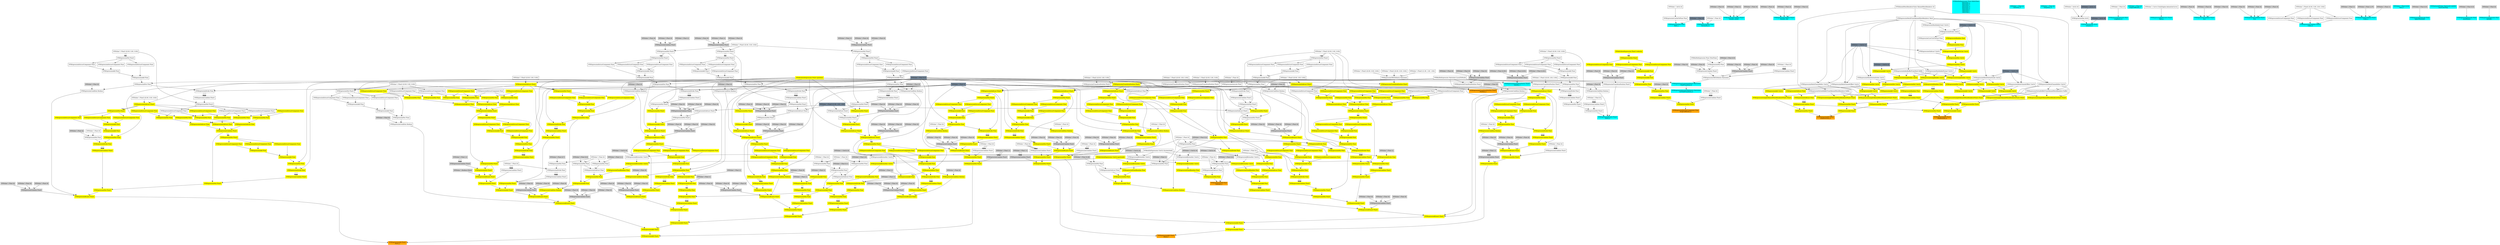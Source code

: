 digraph G {
node0 [shape="box" color="cyan" style="filled" label="VFXExpressionMax Float
Rate_a"]
node1 [shape="box" label="VFXExpressionCastIntToFloat Float"]
node2 [shape="box" label="VFXValue`1 Int32 (0)"]
node3 [shape="box" color="lightslategray" style="filled" label="VFXValue`1 Float (0)"]
node4 [shape="box" color="cyan" style="filled" label="VFXExpressionCombine Float3
bounds_center"]
node5 [shape="box" color="lightgray" style="filled" label="VFXValue`1 Float (0)"]
node6 [shape="box" color="lightgray" style="filled" label="VFXValue`1 Float (1)"]
node7 [shape="box" color="lightgray" style="filled" label="VFXValue`1 Float (0)"]
node8 [shape="box" color="cyan" style="filled" label="VFXExpressionCombine Float3
bounds_size"]
node9 [shape="box" color="lightgray" style="filled" label="VFXValue`1 Float (2)"]
node10 [shape="box" color="lightgray" style="filled" label="VFXValue`1 Float (3)"]
node11 [shape="box" color="lightgray" style="filled" label="VFXValue`1 Float (2)"]
node12 [shape="box" color="orange" style="filled" label="VFXExpressionAdd Float3
Force_a"]
node13 [shape="box" color="yellow" style="filled" label="VFXExpressionAdd Float3"]
node14 [shape="box" color="yellow" style="filled" label="VFXExpressionAdd Float3"]
node15 [shape="box" color="yellow" style="filled" label="VFXExpressionAdd Float3"]
node16 [shape="box" color="yellow" style="filled" label="VFXExpressionAdd Float3"]
node17 [shape="box" color="yellow" style="filled" label="VFXExpressionMul Float3"]
node18 [shape="box" color="yellow" style="filled" label="VFXExpressionCombine Float3"]
node19 [shape="box" color="yellow" style="filled" label="VFXExpressionMul Float"]
node20 [shape="box" color="yellow" style="filled" label="VFXExpressionAdd Float"]
node21 [shape="box" label="VFXExpressionMul Float"]
node22 [shape="box" label="VFXExpressionMul Float"]
node23 [shape="box" label="VFXValue`1 Float (0)"]
node24 [shape="box" label="VFXValue`1 Float (0)"]
node25 [shape="box" color="lightgray" style="filled" label="VFXValue`1 Float (0,1)"]
node26 [shape="box" color="yellow" style="filled" label="VFXExpressionMul Float"]
node27 [shape="box" color="yellow" style="filled" label="VFXExpressionFixedRandom Float"]
node28 [shape="box" color="yellow" style="filled" label="VFXExpressionBitwiseXor Uint32"]
node29 [shape="box" color="yellow" style="filled" label="VFXAttributeExpression Uint32 (particleId)"]
node30 [shape="box" label="VFXExpressionBitwiseXor Uint32"]
node31 [shape="box" color="lightgray" style="filled" label="VFXValue`1 Uint32 (0)"]
node32 [shape="box" label="VFXBuiltInExpression Uint32 (SystemSeed)"]
node33 [shape="box" label="VFXExpressionSubtract Float"]
node34 [shape="box" label="VFXExpressionMul Float"]
node35 [shape="box" color="lightgray" style="filled" label="VFXValue`1 Float (10)"]
node36 [shape="box" color="yellow" style="filled" label="VFXExpressionMul Float"]
node37 [shape="box" color="yellow" style="filled" label="VFXExpressionDivide Float"]
node38 [shape="box" color="lightgray" style="filled" label="VFXValue`1 Float (1)"]
node39 [shape="box" color="yellow" style="filled" label="VFXExpressionAdd Float"]
node40 [shape="box" color="yellow" style="filled" label="VFXExpressionPow Float"]
node41 [shape="box" color="yellow" style="filled" label="VFXExpressionAdd Float"]
node42 [shape="box" color="yellow" style="filled" label="VFXExpressionAdd Float"]
node43 [shape="box" color="yellow" style="filled" label="VFXExpressionExtractComponent Float"]
node44 [shape="box" color="yellow" style="filled" label="VFXExpressionMul Float3"]
node45 [shape="box" color="yellow" style="filled" label="VFXExpressionBranch Float3"]
node46 [shape="box" label="VFXExpressionCondition Boolean"]
node47 [shape="box" label="VFXExpressionPow Float"]
node48 [shape="box" label="VFXExpressionAdd Float"]
node49 [shape="box" label="VFXExpressionAdd Float"]
node50 [shape="box" label="VFXExpressionExtractComponent Float"]
node51 [shape="box" label="VFXExpressionMul Float3"]
node52 [shape="box" label="VFXExpressionMul Float3"]
node53 [shape="box" label="VFXValue`1 Float3 ((0.00, 0.00, 0.00))"]
node54 [shape="box" color="lightgray" style="filled" label="VFXExpressionCombine Float3"]
node55 [shape="box" color="lightgray" style="filled" label="VFXValue`1 Float (1)"]
node56 [shape="box" color="lightgray" style="filled" label="VFXValue`1 Float (0)"]
node57 [shape="box" color="lightgray" style="filled" label="VFXValue`1 Float (0)"]
node58 [shape="box" label="VFXExpressionExtractComponent Float"]
node59 [shape="box" label="VFXExpressionExtractComponent Float"]
node60 [shape="box" color="lightslategray" style="filled" label="VFXValue`1 Float (0,5)"]
node61 [shape="box" color="lightgray" style="filled" label="VFXValue`1 Float (0)"]
node62 [shape="box" color="lightgray" style="filled" label="VFXExpressionCombine Float3"]
node63 [shape="box" color="lightgray" style="filled" label="VFXValue`1 Float (0)"]
node64 [shape="box" color="lightgray" style="filled" label="VFXValue`1 Float (0)"]
node65 [shape="box" color="lightgray" style="filled" label="VFXValue`1 Float (0)"]
node66 [shape="box" color="yellow" style="filled" label="VFXExpressionSubtract Float3"]
node67 [shape="box" color="yellow" style="filled" label="VFXExpressionAdd Float3"]
node68 [shape="box" color="yellow" style="filled" label="VFXExpressionMul Float3"]
node69 [shape="box" label="VFXExpressionMul Float3"]
node70 [shape="box" label="VFXExpressionCombine Float3"]
node71 [shape="box" label="VFXExpressionDivide Float"]
node72 [shape="box" color="lightslategray" style="filled" label="VFXValue`1 Float (1)"]
node73 [shape="box" color="yellow" style="filled" label="VFXAttributeExpression Float3 (position)"]
node74 [shape="box" label="VFXExpressionMul Float3"]
node75 [shape="box" color="lightgray" style="filled" label="VFXExpressionCombine Float3"]
node76 [shape="box" color="lightgray" style="filled" label="VFXValue`1 Float (0)"]
node77 [shape="box" color="lightgray" style="filled" label="VFXValue`1 Float (0)"]
node78 [shape="box" color="lightgray" style="filled" label="VFXValue`1 Float (0)"]
node79 [shape="box" label="VFXExpressionSubtract Float3"]
node80 [shape="box" color="lightslategray" style="filled" label="VFXValue`1 Float3 ((1.00, 1.00, 1.00))"]
node81 [shape="box" color="yellow" style="filled" label="VFXExpressionExtractComponent Float"]
node82 [shape="box" color="yellow" style="filled" label="VFXExpressionExtractComponent Float"]
node83 [shape="box" color="lightgray" style="filled" label="VFXValue`1 Float (1)"]
node84 [shape="box" color="yellow" style="filled" label="VFXExpressionBranch Float3"]
node85 [shape="box" color="yellow" style="filled" label="VFXExpressionCondition Boolean"]
node86 [shape="box" color="lightgray" style="filled" label="VFXValue`1 Float (0)"]
node87 [shape="box" color="lightgray" style="filled" label="VFXExpressionCombine Float3"]
node88 [shape="box" color="lightgray" style="filled" label="VFXValue`1 Float (0)"]
node89 [shape="box" color="lightgray" style="filled" label="VFXValue`1 Float (0)"]
node90 [shape="box" color="lightgray" style="filled" label="VFXValue`1 Float (0)"]
node91 [shape="box" color="yellow" style="filled" label="VFXExpressionMul Float3"]
node92 [shape="box" color="yellow" style="filled" label="VFXExpressionCombine Float3"]
node93 [shape="box" color="yellow" style="filled" label="VFXExpressionDivide Float"]
node94 [shape="box" color="yellow" style="filled" label="VFXExpressionMul Float3"]
node95 [shape="box" color="yellow" style="filled" label="VFXExpressionCombine Float3"]
node96 [shape="box" color="yellow" style="filled" label="VFXExpressionMul Float"]
node97 [shape="box" color="yellow" style="filled" label="VFXExpressionMul Float"]
node98 [shape="box" color="yellow" style="filled" label="VFXExpressionDivide Float"]
node99 [shape="box" color="lightgray" style="filled" label="VFXValue`1 Float (1)"]
node100 [shape="box" color="yellow" style="filled" label="VFXExpressionAdd Float"]
node101 [shape="box" color="yellow" style="filled" label="VFXExpressionPow Float"]
node102 [shape="box" color="yellow" style="filled" label="VFXExpressionAdd Float"]
node103 [shape="box" color="yellow" style="filled" label="VFXExpressionAdd Float"]
node104 [shape="box" color="yellow" style="filled" label="VFXExpressionExtractComponent Float"]
node105 [shape="box" color="yellow" style="filled" label="VFXExpressionMul Float3"]
node106 [shape="box" color="yellow" style="filled" label="VFXExpressionBranch Float3"]
node107 [shape="box" label="VFXExpressionCondition Boolean"]
node108 [shape="box" label="VFXExpressionPow Float"]
node109 [shape="box" label="VFXExpressionAdd Float"]
node110 [shape="box" label="VFXExpressionAdd Float"]
node111 [shape="box" label="VFXExpressionExtractComponent Float"]
node112 [shape="box" label="VFXExpressionMul Float3"]
node113 [shape="box" label="VFXExpressionMul Float3"]
node114 [shape="box" color="lightgray" style="filled" label="VFXExpressionCombine Float3"]
node115 [shape="box" color="lightgray" style="filled" label="VFXValue`1 Float (0)"]
node116 [shape="box" color="lightgray" style="filled" label="VFXValue`1 Float (1)"]
node117 [shape="box" color="lightgray" style="filled" label="VFXValue`1 Float (0)"]
node118 [shape="box" label="VFXExpressionExtractComponent Float"]
node119 [shape="box" label="VFXExpressionExtractComponent Float"]
node120 [shape="box" color="lightgray" style="filled" label="VFXValue`1 Float (0)"]
node121 [shape="box" color="lightgray" style="filled" label="VFXExpressionCombine Float3"]
node122 [shape="box" color="lightgray" style="filled" label="VFXValue`1 Float (0)"]
node123 [shape="box" color="lightgray" style="filled" label="VFXValue`1 Float (0)"]
node124 [shape="box" color="lightgray" style="filled" label="VFXValue`1 Float (0)"]
node125 [shape="box" color="yellow" style="filled" label="VFXExpressionSubtract Float3"]
node126 [shape="box" color="yellow" style="filled" label="VFXExpressionAdd Float3"]
node127 [shape="box" color="yellow" style="filled" label="VFXExpressionMul Float3"]
node128 [shape="box" label="VFXExpressionMul Float3"]
node129 [shape="box" label="VFXExpressionCombine Float3"]
node130 [shape="box" label="VFXExpressionDivide Float"]
node131 [shape="box" label="VFXExpressionMul Float3"]
node132 [shape="box" color="lightgray" style="filled" label="VFXExpressionCombine Float3"]
node133 [shape="box" color="lightgray" style="filled" label="VFXValue`1 Float (0)"]
node134 [shape="box" color="lightgray" style="filled" label="VFXValue`1 Float (0)"]
node135 [shape="box" color="lightgray" style="filled" label="VFXValue`1 Float (0)"]
node136 [shape="box" label="VFXExpressionSubtract Float3"]
node137 [shape="box" color="yellow" style="filled" label="VFXExpressionExtractComponent Float"]
node138 [shape="box" color="yellow" style="filled" label="VFXExpressionExtractComponent Float"]
node139 [shape="box" color="lightgray" style="filled" label="VFXValue`1 Float (1)"]
node140 [shape="box" color="yellow" style="filled" label="VFXExpressionBranch Float3"]
node141 [shape="box" color="yellow" style="filled" label="VFXExpressionCondition Boolean"]
node142 [shape="box" color="lightgray" style="filled" label="VFXValue`1 Float (0)"]
node143 [shape="box" color="lightgray" style="filled" label="VFXExpressionCombine Float3"]
node144 [shape="box" color="lightgray" style="filled" label="VFXValue`1 Float (0)"]
node145 [shape="box" color="lightgray" style="filled" label="VFXValue`1 Float (0)"]
node146 [shape="box" color="lightgray" style="filled" label="VFXValue`1 Float (0)"]
node147 [shape="box" color="yellow" style="filled" label="VFXExpressionMul Float3"]
node148 [shape="box" color="yellow" style="filled" label="VFXExpressionCombine Float3"]
node149 [shape="box" color="yellow" style="filled" label="VFXExpressionDivide Float"]
node150 [shape="box" color="yellow" style="filled" label="VFXExpressionMul Float3"]
node151 [shape="box" color="yellow" style="filled" label="VFXExpressionCombine Float3"]
node152 [shape="box" color="yellow" style="filled" label="VFXExpressionMul Float"]
node153 [shape="box" color="yellow" style="filled" label="VFXExpressionMul Float"]
node154 [shape="box" color="yellow" style="filled" label="VFXExpressionDivide Float"]
node155 [shape="box" color="lightgray" style="filled" label="VFXValue`1 Float (1)"]
node156 [shape="box" color="yellow" style="filled" label="VFXExpressionAdd Float"]
node157 [shape="box" color="yellow" style="filled" label="VFXExpressionPow Float"]
node158 [shape="box" color="yellow" style="filled" label="VFXExpressionAdd Float"]
node159 [shape="box" color="yellow" style="filled" label="VFXExpressionAdd Float"]
node160 [shape="box" color="yellow" style="filled" label="VFXExpressionExtractComponent Float"]
node161 [shape="box" color="yellow" style="filled" label="VFXExpressionMul Float3"]
node162 [shape="box" color="yellow" style="filled" label="VFXExpressionBranch Float3"]
node163 [shape="box" label="VFXExpressionCondition Boolean"]
node164 [shape="box" label="VFXExpressionPow Float"]
node165 [shape="box" label="VFXExpressionAdd Float"]
node166 [shape="box" label="VFXExpressionAdd Float"]
node167 [shape="box" label="VFXExpressionExtractComponent Float"]
node168 [shape="box" label="VFXExpressionMul Float3"]
node169 [shape="box" label="VFXExpressionMul Float3"]
node170 [shape="box" color="lightgray" style="filled" label="VFXExpressionCombine Float3"]
node171 [shape="box" color="lightgray" style="filled" label="VFXValue`1 Float (0)"]
node172 [shape="box" color="lightgray" style="filled" label="VFXValue`1 Float (0)"]
node173 [shape="box" color="lightgray" style="filled" label="VFXValue`1 Float (1)"]
node174 [shape="box" label="VFXExpressionExtractComponent Float"]
node175 [shape="box" label="VFXExpressionExtractComponent Float"]
node176 [shape="box" color="lightgray" style="filled" label="VFXValue`1 Float (0)"]
node177 [shape="box" color="lightgray" style="filled" label="VFXExpressionCombine Float3"]
node178 [shape="box" color="lightgray" style="filled" label="VFXValue`1 Float (0)"]
node179 [shape="box" color="lightgray" style="filled" label="VFXValue`1 Float (0)"]
node180 [shape="box" color="lightgray" style="filled" label="VFXValue`1 Float (0)"]
node181 [shape="box" color="yellow" style="filled" label="VFXExpressionSubtract Float3"]
node182 [shape="box" color="yellow" style="filled" label="VFXExpressionAdd Float3"]
node183 [shape="box" color="yellow" style="filled" label="VFXExpressionMul Float3"]
node184 [shape="box" label="VFXExpressionMul Float3"]
node185 [shape="box" label="VFXExpressionCombine Float3"]
node186 [shape="box" label="VFXExpressionDivide Float"]
node187 [shape="box" label="VFXExpressionMul Float3"]
node188 [shape="box" color="lightgray" style="filled" label="VFXExpressionCombine Float3"]
node189 [shape="box" color="lightgray" style="filled" label="VFXValue`1 Float (0)"]
node190 [shape="box" color="lightgray" style="filled" label="VFXValue`1 Float (0)"]
node191 [shape="box" color="lightgray" style="filled" label="VFXValue`1 Float (0)"]
node192 [shape="box" label="VFXExpressionSubtract Float3"]
node193 [shape="box" color="yellow" style="filled" label="VFXExpressionExtractComponent Float"]
node194 [shape="box" color="yellow" style="filled" label="VFXExpressionExtractComponent Float"]
node195 [shape="box" color="lightgray" style="filled" label="VFXValue`1 Float (1)"]
node196 [shape="box" color="yellow" style="filled" label="VFXExpressionBranch Float3"]
node197 [shape="box" color="yellow" style="filled" label="VFXExpressionCondition Boolean"]
node198 [shape="box" color="lightgray" style="filled" label="VFXValue`1 Float (0)"]
node199 [shape="box" color="lightgray" style="filled" label="VFXExpressionCombine Float3"]
node200 [shape="box" color="lightgray" style="filled" label="VFXValue`1 Float (0)"]
node201 [shape="box" color="lightgray" style="filled" label="VFXValue`1 Float (0)"]
node202 [shape="box" color="lightgray" style="filled" label="VFXValue`1 Float (0)"]
node203 [shape="box" color="yellow" style="filled" label="VFXExpressionMul Float3"]
node204 [shape="box" color="yellow" style="filled" label="VFXExpressionCombine Float3"]
node205 [shape="box" color="yellow" style="filled" label="VFXExpressionDivide Float"]
node206 [shape="box" color="yellow" style="filled" label="VFXExpressionBranch Float3"]
node207 [shape="box" label="VFXExpressionCondition Boolean"]
node208 [shape="box" label="VFXExpressionPow Float"]
node209 [shape="box" label="VFXExpressionAdd Float"]
node210 [shape="box" label="VFXExpressionAdd Float"]
node211 [shape="box" label="VFXExpressionExtractComponent Float"]
node212 [shape="box" label="VFXExpressionMul Float3"]
node213 [shape="box" label="VFXValue`1 Float3 ((0.00, 0.00, 0.00))"]
node214 [shape="box" label="VFXExpressionExtractComponent Float"]
node215 [shape="box" label="VFXExpressionExtractComponent Float"]
node216 [shape="box" color="lightgray" style="filled" label="VFXValue`1 Float (0)"]
node217 [shape="box" color="lightgray" style="filled" label="VFXExpressionCombine Float3"]
node218 [shape="box" color="lightgray" style="filled" label="VFXValue`1 Float (0)"]
node219 [shape="box" color="lightgray" style="filled" label="VFXValue`1 Float (0)"]
node220 [shape="box" color="lightgray" style="filled" label="VFXValue`1 Float (0)"]
node221 [shape="box" color="yellow" style="filled" label="VFXExpressionBranch Float3"]
node222 [shape="box" color="yellow" style="filled" label="VFXExpressionCondition Boolean"]
node223 [shape="box" color="yellow" style="filled" label="VFXExpressionAdd Float"]
node224 [shape="box" label="VFXExpressionMul Float"]
node225 [shape="box" label="VFXValue`1 Float (0)"]
node226 [shape="box" color="lightgray" style="filled" label="VFXValue`1 Float (0,9)"]
node227 [shape="box" color="yellow" style="filled" label="VFXExpressionMul Float"]
node228 [shape="box" color="yellow" style="filled" label="VFXExpressionFixedRandom Float"]
node229 [shape="box" color="yellow" style="filled" label="VFXExpressionBitwiseXor Uint32"]
node230 [shape="box" label="VFXExpressionBitwiseXor Uint32"]
node231 [shape="box" color="lightgray" style="filled" label="VFXValue`1 Uint32 (0)"]
node232 [shape="box" label="VFXExpressionSubtract Float"]
node233 [shape="box" label="VFXExpressionMul Float"]
node234 [shape="box" color="lightgray" style="filled" label="VFXValue`1 Float (1,1)"]
node235 [shape="box" color="yellow" style="filled" label="VFXExpressionPow Float"]
node236 [shape="box" color="yellow" style="filled" label="VFXExpressionAdd Float"]
node237 [shape="box" color="yellow" style="filled" label="VFXExpressionAdd Float"]
node238 [shape="box" color="yellow" style="filled" label="VFXExpressionExtractComponent Float"]
node239 [shape="box" color="yellow" style="filled" label="VFXExpressionMul Float3"]
node240 [shape="box" color="yellow" style="filled" label="VFXExpressionSubtract Float3"]
node241 [shape="box" label="VFXValue`1 Float3 ((0.00, 0.00, 0.00))"]
node242 [shape="box" color="yellow" style="filled" label="VFXExpressionExtractComponent Float"]
node243 [shape="box" color="yellow" style="filled" label="VFXExpressionExtractComponent Float"]
node244 [shape="box" color="lightgray" style="filled" label="VFXExpressionCombine Float3"]
node245 [shape="box" color="lightgray" style="filled" label="VFXValue`1 Float (0)"]
node246 [shape="box" color="lightgray" style="filled" label="VFXValue`1 Float (0)"]
node247 [shape="box" color="lightgray" style="filled" label="VFXValue`1 Float (0)"]
node248 [shape="box" color="yellow" style="filled" label="VFXExpressionAdd Float3"]
node249 [shape="box" color="yellow" style="filled" label="VFXExpressionMul Float3"]
node250 [shape="box" color="yellow" style="filled" label="VFXExpressionMul Float3"]
node251 [shape="box" color="yellow" style="filled" label="VFXExpressionCombine Float3"]
node252 [shape="box" color="yellow" style="filled" label="VFXExpressionDivide Float"]
node253 [shape="box" label="VFXExpressionCombine Float3"]
node254 [shape="box" label="VFXExpressionDivide Float"]
node255 [shape="box" label="VFXValue`1 Float (0)"]
node256 [shape="box" label="VFXExpressionMul Float"]
node257 [shape="box" color="lightgray" style="filled" label="VFXValue`1 Float (0,7)"]
node258 [shape="box" color="yellow" style="filled" label="VFXExpressionMul Float3"]
node259 [shape="box" label="VFXExpressionCombine Float3"]
node260 [shape="box" color="yellow" style="filled" label="VFXExpressionBranch Float3"]
node261 [shape="box" color="lightgray" style="filled" label="VFXValue`1 Boolean (False)"]
node262 [shape="box" color="yellow" style="filled" label="VFXExpressionMul Float3"]
node263 [shape="box" color="yellow" style="filled" label="VFXExpressionMul Float3"]
node264 [shape="box" color="yellow" style="filled" label="VFXExpressionCombine Float3"]
node265 [shape="box" color="yellow" style="filled" label="VFXExpressionSubtract Float"]
node266 [shape="box" color="yellow" style="filled" label="VFXExpressionMul Float"]
node267 [shape="box" color="yellow" style="filled" label="VFXExpressionExtractComponent Float"]
node268 [shape="box" label="VFXExpressionExtractComponent Float"]
node269 [shape="box" color="yellow" style="filled" label="VFXExpressionMul Float"]
node270 [shape="box" color="yellow" style="filled" label="VFXExpressionExtractComponent Float"]
node271 [shape="box" label="VFXExpressionExtractComponent Float"]
node272 [shape="box" color="yellow" style="filled" label="VFXExpressionSubtract Float"]
node273 [shape="box" color="yellow" style="filled" label="VFXExpressionMul Float"]
node274 [shape="box" label="VFXExpressionExtractComponent Float"]
node275 [shape="box" color="yellow" style="filled" label="VFXExpressionMul Float"]
node276 [shape="box" color="yellow" style="filled" label="VFXExpressionExtractComponent Float"]
node277 [shape="box" color="yellow" style="filled" label="VFXExpressionSubtract Float"]
node278 [shape="box" color="yellow" style="filled" label="VFXExpressionMul Float"]
node279 [shape="box" color="yellow" style="filled" label="VFXExpressionMul Float"]
node280 [shape="box" color="yellow" style="filled" label="VFXExpressionCombine Float3"]
node281 [shape="box" color="yellow" style="filled" label="VFXExpressionDivide Float"]
node282 [shape="box" color="yellow" style="filled" label="VFXExpressionPow Float"]
node283 [shape="box" color="yellow" style="filled" label="VFXExpressionAdd Float"]
node284 [shape="box" color="yellow" style="filled" label="VFXExpressionAdd Float"]
node285 [shape="box" color="yellow" style="filled" label="VFXExpressionExtractComponent Float"]
node286 [shape="box" color="yellow" style="filled" label="VFXExpressionMul Float3"]
node287 [shape="box" color="yellow" style="filled" label="VFXExpressionExtractComponent Float"]
node288 [shape="box" color="yellow" style="filled" label="VFXExpressionExtractComponent Float"]
node289 [shape="box" color="lightgray" style="filled" label="VFXExpressionCombine Float3"]
node290 [shape="box" color="lightgray" style="filled" label="VFXValue`1 Float (-1)"]
node291 [shape="box" color="yellow" style="filled" label="VFXExpressionMul Float3"]
node292 [shape="box" color="yellow" style="filled" label="VFXExpressionMul Float3"]
node293 [shape="box" label="VFXExpressionCombine Float3"]
node294 [shape="box" label="VFXValue`1 Float (0)"]
node295 [shape="box" color="yellow" style="filled" label="VFXExpressionBranch Float3"]
node296 [shape="box" color="yellow" style="filled" label="VFXExpressionCondition Boolean"]
node297 [shape="box" color="yellow" style="filled" label="VFXExpressionPow Float"]
node298 [shape="box" color="yellow" style="filled" label="VFXExpressionAdd Float"]
node299 [shape="box" color="yellow" style="filled" label="VFXExpressionAdd Float"]
node300 [shape="box" color="yellow" style="filled" label="VFXExpressionExtractComponent Float"]
node301 [shape="box" color="yellow" style="filled" label="VFXExpressionMul Float3"]
node302 [shape="box" color="yellow" style="filled" label="VFXExpressionSubtract Float3"]
node303 [shape="box" label="VFXExpressionTransformPosition Float3"]
node304 [shape="box" label="VFXBuiltInExpression Matrix4x4 (LocalToWorld)"]
node305 [shape="box" label="VFXValue`1 Float3 ((0.00, 0.00, 0.00))"]
node306 [shape="box" color="yellow" style="filled" label="VFXExpressionTransformPosition Float3"]
node307 [shape="box" color="yellow" style="filled" label="VFXExpressionExtractComponent Float"]
node308 [shape="box" color="yellow" style="filled" label="VFXExpressionExtractComponent Float"]
node309 [shape="box" label="VFXValue`1 Float (0)"]
node310 [shape="box" color="yellow" style="filled" label="VFXExpressionMul Float3"]
node311 [shape="box" color="yellow" style="filled" label="VFXExpressionCombine Float3"]
node312 [shape="box" color="yellow" style="filled" label="VFXExpressionDivide Float"]
node313 [shape="box" color="lightgray" style="filled" label="VFXExpressionCombine Float3"]
node314 [shape="box" color="lightgray" style="filled" label="VFXValue`1 Float (0)"]
node315 [shape="box" color="lightgray" style="filled" label="VFXValue`1 Float (0)"]
node316 [shape="box" color="lightgray" style="filled" label="VFXValue`1 Float (0)"]
node317 [shape="box" color="lightgray" style="filled" label="VFXExpressionCombine Float3"]
node318 [shape="box" color="lightgray" style="filled" label="VFXValue`1 Float (-1)"]
node319 [shape="box" color="yellow" style="filled" label="VFXExpressionBranch Float3"]
node320 [shape="box" label="VFXExpressionCondition Boolean"]
node321 [shape="box" label="VFXExpressionPow Float"]
node322 [shape="box" label="VFXExpressionAdd Float"]
node323 [shape="box" label="VFXExpressionAdd Float"]
node324 [shape="box" label="VFXExpressionExtractComponent Float"]
node325 [shape="box" label="VFXExpressionMul Float3"]
node326 [shape="box" label="VFXValue`1 Float3 ((0.00, 0.00, 0.00))"]
node327 [shape="box" label="VFXExpressionExtractComponent Float"]
node328 [shape="box" label="VFXExpressionExtractComponent Float"]
node329 [shape="box" color="lightgray" style="filled" label="VFXValue`1 Float (0)"]
node330 [shape="box" color="lightgray" style="filled" label="VFXExpressionCombine Float3"]
node331 [shape="box" color="lightgray" style="filled" label="VFXValue`1 Float (0)"]
node332 [shape="box" color="lightgray" style="filled" label="VFXValue`1 Float (0)"]
node333 [shape="box" color="lightgray" style="filled" label="VFXValue`1 Float (0)"]
node334 [shape="box" color="yellow" style="filled" label="VFXExpressionMul Float3"]
node335 [shape="box" color="yellow" style="filled" label="VFXExpressionCombine Float3"]
node336 [shape="box" color="yellow" style="filled" label="VFXExpressionDivide Float"]
node337 [shape="box" label="VFXExpressionMul Float"]
node338 [shape="box" label="VFXValue`1 Float (0)"]
node339 [shape="box" color="lightgray" style="filled" label="VFXValue`1 Float (2)"]
node340 [shape="box" color="yellow" style="filled" label="VFXExpressionPow Float"]
node341 [shape="box" color="yellow" style="filled" label="VFXExpressionAdd Float"]
node342 [shape="box" color="yellow" style="filled" label="VFXExpressionAdd Float"]
node343 [shape="box" color="yellow" style="filled" label="VFXExpressionExtractComponent Float"]
node344 [shape="box" color="yellow" style="filled" label="VFXExpressionMul Float3"]
node345 [shape="box" color="yellow" style="filled" label="VFXExpressionSubtract Float3"]
node346 [shape="box" label="VFXValue`1 Float3 ((0.00, 0.00, 0.00))"]
node347 [shape="box" color="yellow" style="filled" label="VFXExpressionExtractComponent Float"]
node348 [shape="box" color="yellow" style="filled" label="VFXExpressionExtractComponent Float"]
node349 [shape="box" color="yellow" style="filled" label="VFXExpressionMul Float3"]
node350 [shape="box" color="yellow" style="filled" label="VFXExpressionCombine Float3"]
node351 [shape="box" color="yellow" style="filled" label="VFXExpressionSubtract Float"]
node352 [shape="box" color="yellow" style="filled" label="VFXExpressionMul Float"]
node353 [shape="box" color="yellow" style="filled" label="VFXExpressionExtractComponent Float"]
node354 [shape="box" label="VFXExpressionExtractComponent Float"]
node355 [shape="box" label="VFXExpressionMul Float3"]
node356 [shape="box" label="VFXExpressionCombine Float3"]
node357 [shape="box" label="VFXExpressionDivide Float"]
node358 [shape="box" color="yellow" style="filled" label="VFXExpressionMul Float"]
node359 [shape="box" color="yellow" style="filled" label="VFXExpressionExtractComponent Float"]
node360 [shape="box" label="VFXExpressionExtractComponent Float"]
node361 [shape="box" color="yellow" style="filled" label="VFXExpressionSubtract Float"]
node362 [shape="box" color="yellow" style="filled" label="VFXExpressionMul Float"]
node363 [shape="box" label="VFXExpressionExtractComponent Float"]
node364 [shape="box" color="yellow" style="filled" label="VFXExpressionMul Float"]
node365 [shape="box" color="yellow" style="filled" label="VFXExpressionExtractComponent Float"]
node366 [shape="box" color="yellow" style="filled" label="VFXExpressionSubtract Float"]
node367 [shape="box" color="yellow" style="filled" label="VFXExpressionMul Float"]
node368 [shape="box" color="yellow" style="filled" label="VFXExpressionMul Float"]
node369 [shape="box" color="yellow" style="filled" label="VFXExpressionCombine Float3"]
node370 [shape="box" color="yellow" style="filled" label="VFXExpressionDivide Float"]
node371 [shape="box" color="yellow" style="filled" label="VFXExpressionPow Float"]
node372 [shape="box" color="yellow" style="filled" label="VFXExpressionAdd Float"]
node373 [shape="box" color="yellow" style="filled" label="VFXExpressionAdd Float"]
node374 [shape="box" color="yellow" style="filled" label="VFXExpressionExtractComponent Float"]
node375 [shape="box" color="yellow" style="filled" label="VFXExpressionMul Float3"]
node376 [shape="box" color="yellow" style="filled" label="VFXExpressionExtractComponent Float"]
node377 [shape="box" color="yellow" style="filled" label="VFXExpressionExtractComponent Float"]
node378 [shape="box" color="cyan" style="filled" label="VFXBuiltInExpression Float (DeltaTime)
deltaTime_a
deltaTime_b
deltaTime_c
deltaTime_d
deltaTime_e
deltaTime_f
deltaTime_i
deltaTime_j"]
node379 [shape="box" color="cyan" style="filled" label="VFXExpressionInverseTRSMatrix Matrix4x4
InvFieldTransform_b"]
node380 [shape="box" color="cyan" style="filled" label="VFXExpressionTransformMatrix Matrix4x4
FieldTransform_b"]
node381 [shape="box" label="VFXExpressionTRSToMatrix Matrix4x4"]
node382 [shape="box" label="VFXExpressionCombine Float3"]
node383 [shape="box" label="VFXExpressionMul Float"]
node384 [shape="box" label="VFXBuiltInExpression Float (TotalTime)"]
node385 [shape="box" color="lightgray" style="filled" label="VFXValue`1 Float (0,5)"]
node386 [shape="box" color="lightgray" style="filled" label="VFXValue`1 Float (0)"]
node387 [shape="box" color="lightgray" style="filled" label="VFXValue`1 Float (0)"]
node388 [shape="box" color="lightgray" style="filled" label="VFXExpressionCombine Float3"]
node389 [shape="box" color="lightgray" style="filled" label="VFXValue`1 Float (0)"]
node390 [shape="box" color="lightgray" style="filled" label="VFXValue`1 Float (0)"]
node391 [shape="box" color="lightgray" style="filled" label="VFXValue`1 Float (0)"]
node392 [shape="box" label="VFXExpressionCombine Float3"]
node393 [shape="box" label="VFXValue`1 Float (0)"]
node394 [shape="box" color="cyan" style="filled" label="VFXValue`1 Float (0)
Intensity_b"]
node395 [shape="box" color="cyan" style="filled" label="VFXValue`1 Float (0)
frequency_b"]
node396 [shape="box" color="cyan" style="filled" label="VFXExpressionMin Int32
octaves_b"]
node397 [shape="box" label="VFXExpressionMax Int32"]
node398 [shape="box" label="VFXValue`1 Int32 (0)"]
node399 [shape="box" color="lightslategray" style="filled" label="VFXValue`1 Int32 (1)"]
node400 [shape="box" color="lightslategray" style="filled" label="VFXValue`1 Int32 (8)"]
node401 [shape="box" color="cyan" style="filled" label="VFXExpressionSaturate Float
roughness_b"]
node402 [shape="box" label="VFXValue`1 Float (0)"]
node403 [shape="box" color="cyan" style="filled" label="VFXExpressionMax Float
lacunarity_b"]
node404 [shape="box" label="VFXValue`1 Float (0)"]
node405 [shape="box" color="cyan" style="filled" label="VFXValue`1 Float (0)
dragCoefficient_c"]
node406 [shape="box" color="orange" style="filled" label="VFXExpressionExtractComponent Float
dragCoefficient_d"]
node407 [shape="box" color="yellow" style="filled" label="VFXExpressionMul Float3"]
node408 [shape="box" label="VFXExpressionCombine Float3"]
node409 [shape="box" label="VFXValue`1 Float (0)"]
node410 [shape="box" color="yellow" style="filled" label="VFXExpressionCombine Float3"]
node411 [shape="box" color="yellow" style="filled" label="VFXExpressionPow Float"]
node412 [shape="box" color="yellow" style="filled" label="VFXExpressionPow Float"]
node413 [shape="box" color="yellow" style="filled" label="VFXExpressionAdd Float"]
node414 [shape="box" color="yellow" style="filled" label="VFXExpressionAdd Float"]
node415 [shape="box" color="yellow" style="filled" label="VFXExpressionExtractComponent Float"]
node416 [shape="box" color="yellow" style="filled" label="VFXExpressionMul Float3"]
node417 [shape="box" color="yellow" style="filled" label="VFXAttributeExpression Float3 (velocity)"]
node418 [shape="box" color="yellow" style="filled" label="VFXExpressionExtractComponent Float"]
node419 [shape="box" color="yellow" style="filled" label="VFXExpressionExtractComponent Float"]
node420 [shape="box" color="lightgray" style="filled" label="VFXValue`1 Float (2)"]
node421 [shape="box" color="cyan" style="filled" label="VFXExpressionBranch Float3
Force_e"]
node422 [shape="box" label="VFXExpressionCondition Boolean"]
node423 [shape="box" label="VFXExpressionPow Float"]
node424 [shape="box" label="VFXExpressionAdd Float"]
node425 [shape="box" label="VFXExpressionAdd Float"]
node426 [shape="box" label="VFXExpressionExtractComponent Float"]
node427 [shape="box" label="VFXExpressionMul Float3"]
node428 [shape="box" label="VFXValue`1 Float3 ((0.00, 0.00, 0.00))"]
node429 [shape="box" label="VFXExpressionExtractComponent Float"]
node430 [shape="box" label="VFXExpressionExtractComponent Float"]
node431 [shape="box" color="lightgray" style="filled" label="VFXValue`1 Float (0)"]
node432 [shape="box" label="VFXExpressionTransformPosition Float3"]
node433 [shape="box" color="lightgray" style="filled" label="VFXExpressionCombine Float3"]
node434 [shape="box" color="lightgray" style="filled" label="VFXValue`1 Float (0)"]
node435 [shape="box" color="lightgray" style="filled" label="VFXValue`1 Float (0)"]
node436 [shape="box" color="lightgray" style="filled" label="VFXValue`1 Float (0)"]
node437 [shape="box" label="VFXExpressionMul Float3"]
node438 [shape="box" label="VFXExpressionCombine Float3"]
node439 [shape="box" label="VFXValue`1 Float (0)"]
node440 [shape="box" label="VFXExpressionMul Float3"]
node441 [shape="box" label="VFXExpressionCombine Float3"]
node442 [shape="box" label="VFXExpressionDivide Float"]
node443 [shape="box" color="orange" style="filled" label="VFXExpressionAdd Float3
Force_f"]
node444 [shape="box" color="yellow" style="filled" label="VFXExpressionAdd Float3"]
node445 [shape="box" color="yellow" style="filled" label="VFXExpressionAdd Float3"]
node446 [shape="box" color="yellow" style="filled" label="VFXExpressionMul Float3"]
node447 [shape="box" label="VFXExpressionCombine Float3"]
node448 [shape="box" label="VFXValue`1 Float (0)"]
node449 [shape="box" color="yellow" style="filled" label="VFXExpressionBranch Float3"]
node450 [shape="box" color="yellow" style="filled" label="VFXExpressionCondition Boolean"]
node451 [shape="box" color="yellow" style="filled" label="VFXExpressionPow Float"]
node452 [shape="box" color="yellow" style="filled" label="VFXExpressionAdd Float"]
node453 [shape="box" color="yellow" style="filled" label="VFXExpressionAdd Float"]
node454 [shape="box" color="yellow" style="filled" label="VFXExpressionExtractComponent Float"]
node455 [shape="box" color="yellow" style="filled" label="VFXExpressionMul Float3"]
node456 [shape="box" color="yellow" style="filled" label="VFXExpressionSubtract Float3"]
node457 [shape="box" label="VFXExpressionTransformPosition Float3"]
node458 [shape="box" label="VFXValue`1 Float3 ((0.00, 0.00, 0.00))"]
node459 [shape="box" color="yellow" style="filled" label="VFXExpressionExtractComponent Float"]
node460 [shape="box" color="yellow" style="filled" label="VFXExpressionExtractComponent Float"]
node461 [shape="box" label="VFXValue`1 Float (0)"]
node462 [shape="box" color="yellow" style="filled" label="VFXExpressionMul Float3"]
node463 [shape="box" color="yellow" style="filled" label="VFXExpressionCombine Float3"]
node464 [shape="box" color="yellow" style="filled" label="VFXExpressionDivide Float"]
node465 [shape="box" color="lightgray" style="filled" label="VFXExpressionCombine Float3"]
node466 [shape="box" color="lightgray" style="filled" label="VFXValue`1 Float (0)"]
node467 [shape="box" color="lightgray" style="filled" label="VFXValue`1 Float (0)"]
node468 [shape="box" color="lightgray" style="filled" label="VFXValue`1 Float (0)"]
node469 [shape="box" color="yellow" style="filled" label="VFXExpressionBranch Float3"]
node470 [shape="box" label="VFXExpressionCondition Boolean"]
node471 [shape="box" label="VFXExpressionPow Float"]
node472 [shape="box" label="VFXExpressionAdd Float"]
node473 [shape="box" label="VFXExpressionAdd Float"]
node474 [shape="box" label="VFXExpressionExtractComponent Float"]
node475 [shape="box" label="VFXExpressionMul Float3"]
node476 [shape="box" label="VFXValue`1 Float3 ((0.00, 0.00, 0.00))"]
node477 [shape="box" label="VFXExpressionExtractComponent Float"]
node478 [shape="box" label="VFXExpressionExtractComponent Float"]
node479 [shape="box" color="lightgray" style="filled" label="VFXValue`1 Float (0)"]
node480 [shape="box" label="VFXExpressionTransformPosition Float3"]
node481 [shape="box" color="lightgray" style="filled" label="VFXExpressionCombine Float3"]
node482 [shape="box" color="lightgray" style="filled" label="VFXValue`1 Float (0)"]
node483 [shape="box" color="lightgray" style="filled" label="VFXValue`1 Float (0)"]
node484 [shape="box" color="lightgray" style="filled" label="VFXValue`1 Float (0)"]
node485 [shape="box" color="yellow" style="filled" label="VFXExpressionBranch Float3"]
node486 [shape="box" color="yellow" style="filled" label="VFXExpressionCondition Boolean"]
node487 [shape="box" color="yellow" style="filled" label="VFXExpressionAdd Float"]
node488 [shape="box" label="VFXExpressionMul Float"]
node489 [shape="box" label="VFXValue`1 Float (0)"]
node490 [shape="box" color="lightgray" style="filled" label="VFXValue`1 Float (0,48)"]
node491 [shape="box" color="yellow" style="filled" label="VFXExpressionMul Float"]
node492 [shape="box" color="yellow" style="filled" label="VFXExpressionFixedRandom Float"]
node493 [shape="box" color="yellow" style="filled" label="VFXExpressionBitwiseXor Uint32"]
node494 [shape="box" label="VFXExpressionBitwiseXor Uint32"]
node495 [shape="box" color="lightgray" style="filled" label="VFXValue`1 Uint32 (0)"]
node496 [shape="box" label="VFXExpressionSubtract Float"]
node497 [shape="box" label="VFXExpressionMul Float"]
node498 [shape="box" color="lightgray" style="filled" label="VFXValue`1 Float (1)"]
node499 [shape="box" color="yellow" style="filled" label="VFXExpressionPow Float"]
node500 [shape="box" color="yellow" style="filled" label="VFXExpressionAdd Float"]
node501 [shape="box" color="yellow" style="filled" label="VFXExpressionAdd Float"]
node502 [shape="box" color="yellow" style="filled" label="VFXExpressionExtractComponent Float"]
node503 [shape="box" color="yellow" style="filled" label="VFXExpressionMul Float3"]
node504 [shape="box" color="yellow" style="filled" label="VFXExpressionSubtract Float3"]
node505 [shape="box" label="VFXValue`1 Float3 ((0.00, 0.00, 0.00))"]
node506 [shape="box" color="yellow" style="filled" label="VFXExpressionExtractComponent Float"]
node507 [shape="box" color="yellow" style="filled" label="VFXExpressionExtractComponent Float"]
node508 [shape="box" color="lightgray" style="filled" label="VFXExpressionCombine Float3"]
node509 [shape="box" color="lightgray" style="filled" label="VFXValue`1 Float (0)"]
node510 [shape="box" color="lightgray" style="filled" label="VFXValue`1 Float (0)"]
node511 [shape="box" color="lightgray" style="filled" label="VFXValue`1 Float (0)"]
node512 [shape="box" color="yellow" style="filled" label="VFXExpressionAdd Float3"]
node513 [shape="box" color="yellow" style="filled" label="VFXExpressionMul Float3"]
node514 [shape="box" color="yellow" style="filled" label="VFXExpressionCombine Float3"]
node515 [shape="box" color="yellow" style="filled" label="VFXExpressionMul Float"]
node516 [shape="box" label="VFXValue`1 Float (0)"]
node517 [shape="box" color="yellow" style="filled" label="VFXExpressionDivide Float"]
node518 [shape="box" color="lightgray" style="filled" label="VFXValue`1 Float (1)"]
node519 [shape="box" color="yellow" style="filled" label="VFXExpressionMul Float"]
node520 [shape="box" color="yellow" style="filled" label="VFXExpressionDivide Float"]
node521 [shape="box" color="yellow" style="filled" label="VFXExpressionMul Float3"]
node522 [shape="box" color="yellow" style="filled" label="VFXExpressionCombine Float3"]
node523 [shape="box" color="yellow" style="filled" label="VFXExpressionSubtract Float"]
node524 [shape="box" color="yellow" style="filled" label="VFXExpressionMul Float"]
node525 [shape="box" color="yellow" style="filled" label="VFXExpressionExtractComponent Float"]
node526 [shape="box" label="VFXExpressionExtractComponent Float"]
node527 [shape="box" color="yellow" style="filled" label="VFXExpressionMul Float"]
node528 [shape="box" color="yellow" style="filled" label="VFXExpressionExtractComponent Float"]
node529 [shape="box" label="VFXExpressionExtractComponent Float"]
node530 [shape="box" color="yellow" style="filled" label="VFXExpressionSubtract Float"]
node531 [shape="box" color="yellow" style="filled" label="VFXExpressionMul Float"]
node532 [shape="box" label="VFXExpressionExtractComponent Float"]
node533 [shape="box" color="yellow" style="filled" label="VFXExpressionMul Float"]
node534 [shape="box" color="yellow" style="filled" label="VFXExpressionExtractComponent Float"]
node535 [shape="box" color="yellow" style="filled" label="VFXExpressionSubtract Float"]
node536 [shape="box" color="yellow" style="filled" label="VFXExpressionMul Float"]
node537 [shape="box" color="yellow" style="filled" label="VFXExpressionMul Float"]
node538 [shape="box" color="yellow" style="filled" label="VFXExpressionCombine Float3"]
node539 [shape="box" color="yellow" style="filled" label="VFXExpressionDivide Float"]
node540 [shape="box" color="yellow" style="filled" label="VFXExpressionPow Float"]
node541 [shape="box" color="yellow" style="filled" label="VFXExpressionAdd Float"]
node542 [shape="box" color="yellow" style="filled" label="VFXExpressionAdd Float"]
node543 [shape="box" color="yellow" style="filled" label="VFXExpressionExtractComponent Float"]
node544 [shape="box" color="yellow" style="filled" label="VFXExpressionMul Float3"]
node545 [shape="box" color="yellow" style="filled" label="VFXExpressionExtractComponent Float"]
node546 [shape="box" color="yellow" style="filled" label="VFXExpressionExtractComponent Float"]
node547 [shape="box" color="yellow" style="filled" label="VFXExpressionMul Float3"]
node548 [shape="box" color="yellow" style="filled" label="VFXExpressionCombine Float3"]
node549 [shape="box" color="yellow" style="filled" label="VFXExpressionAdd Float"]
node550 [shape="box" color="yellow" style="filled" label="VFXExpressionMul Float"]
node551 [shape="box" label="VFXExpressionSubtract Float"]
node552 [shape="box" label="VFXExpressionSaturate Float"]
node553 [shape="box" label="VFXValue`1 Float (0)"]
node554 [shape="box" color="yellow" style="filled" label="VFXExpressionMul Float"]
node555 [shape="box" color="yellow" style="filled" label="VFXExpressionDivide Float"]
node556 [shape="box" label="VFXExpressionMul Float"]
node557 [shape="box" color="lightgray" style="filled" label="VFXValue`1 Float (0,2)"]
node558 [shape="box" color="yellow" style="filled" label="VFXExpressionMul Float"]
node559 [shape="box" color="yellow" style="filled" label="VFXExpressionFixedRandom Float"]
node560 [shape="box" color="yellow" style="filled" label="VFXExpressionBitwiseXor Uint32"]
node561 [shape="box" label="VFXExpressionBitwiseXor Uint32"]
node562 [shape="box" color="lightgray" style="filled" label="VFXValue`1 Uint32 (0)"]
node563 [shape="box" color="yellow" style="filled" label="VFXExpressionSubtract Float"]
node564 [shape="box" color="yellow" style="filled" label="VFXExpressionMul Float3"]
node565 [shape="box" color="yellow" style="filled" label="VFXExpressionBranch Float3"]
node566 [shape="box" label="VFXExpressionCondition Boolean"]
node567 [shape="box" color="lightgray" style="filled" label="VFXValue`1 Float (0)"]
node568 [shape="box" color="lightgray" style="filled" label="VFXExpressionCombine Float3"]
node569 [shape="box" color="lightgray" style="filled" label="VFXValue`1 Float (0)"]
node570 [shape="box" color="lightgray" style="filled" label="VFXValue`1 Float (0)"]
node571 [shape="box" color="lightgray" style="filled" label="VFXValue`1 Float (0)"]
node572 [shape="box" color="yellow" style="filled" label="VFXExpressionSubtract Float3"]
node573 [shape="box" color="yellow" style="filled" label="VFXExpressionAdd Float3"]
node574 [shape="box" color="yellow" style="filled" label="VFXExpressionMul Float3"]
node575 [shape="box" label="VFXExpressionMul Float3"]
node576 [shape="box" label="VFXExpressionCombine Float3"]
node577 [shape="box" label="VFXExpressionDivide Float"]
node578 [shape="box" label="VFXExpressionMul Float3"]
node579 [shape="box" label="VFXExpressionSubtract Float3"]
node580 [shape="box" color="yellow" style="filled" label="VFXExpressionCombine Float3"]
node581 [shape="box" color="yellow" style="filled" label="VFXExpressionDivide Float"]
node582 [shape="box" color="yellow" style="filled" label="VFXExpressionPow Float"]
node583 [shape="box" color="yellow" style="filled" label="VFXExpressionAdd Float"]
node584 [shape="box" color="yellow" style="filled" label="VFXExpressionAdd Float"]
node585 [shape="box" color="yellow" style="filled" label="VFXExpressionExtractComponent Float"]
node586 [shape="box" color="yellow" style="filled" label="VFXExpressionMul Float3"]
node587 [shape="box" color="yellow" style="filled" label="VFXExpressionExtractComponent Float"]
node588 [shape="box" color="yellow" style="filled" label="VFXExpressionExtractComponent Float"]
node589 [shape="box" color="yellow" style="filled" label="VFXExpressionMul Float3"]
node590 [shape="box" color="yellow" style="filled" label="VFXExpressionMul Float3"]
node591 [shape="box" label="VFXExpressionCombine Float3"]
node592 [shape="box" label="VFXValue`1 Float (0)"]
node593 [shape="box" color="yellow" style="filled" label="VFXExpressionBranch Float3"]
node594 [shape="box" color="yellow" style="filled" label="VFXExpressionCondition Boolean"]
node595 [shape="box" color="yellow" style="filled" label="VFXExpressionPow Float"]
node596 [shape="box" color="yellow" style="filled" label="VFXExpressionAdd Float"]
node597 [shape="box" color="yellow" style="filled" label="VFXExpressionAdd Float"]
node598 [shape="box" color="yellow" style="filled" label="VFXExpressionExtractComponent Float"]
node599 [shape="box" color="yellow" style="filled" label="VFXExpressionMul Float3"]
node600 [shape="box" color="yellow" style="filled" label="VFXExpressionSubtract Float3"]
node601 [shape="box" label="VFXExpressionTransformPosition Float3"]
node602 [shape="box" label="VFXValue`1 Float3 ((0.00, 0.00, 0.00))"]
node603 [shape="box" color="yellow" style="filled" label="VFXExpressionExtractComponent Float"]
node604 [shape="box" color="yellow" style="filled" label="VFXExpressionExtractComponent Float"]
node605 [shape="box" label="VFXValue`1 Float (0)"]
node606 [shape="box" color="yellow" style="filled" label="VFXExpressionMul Float3"]
node607 [shape="box" color="yellow" style="filled" label="VFXExpressionCombine Float3"]
node608 [shape="box" color="yellow" style="filled" label="VFXExpressionDivide Float"]
node609 [shape="box" color="lightgray" style="filled" label="VFXExpressionCombine Float3"]
node610 [shape="box" color="lightgray" style="filled" label="VFXValue`1 Float (0)"]
node611 [shape="box" color="lightgray" style="filled" label="VFXValue`1 Float (0)"]
node612 [shape="box" color="lightgray" style="filled" label="VFXValue`1 Float (0)"]
node613 [shape="box" color="lightgray" style="filled" label="VFXExpressionCombine Float3"]
node614 [shape="box" color="lightgray" style="filled" label="VFXValue`1 Float (-1)"]
node615 [shape="box" color="yellow" style="filled" label="VFXExpressionMul Float3"]
node616 [shape="box" color="yellow" style="filled" label="VFXExpressionMul Float3"]
node617 [shape="box" label="VFXExpressionCombine Float3"]
node618 [shape="box" label="VFXValue`1 Float (0)"]
node619 [shape="box" color="yellow" style="filled" label="VFXExpressionBranch Float3"]
node620 [shape="box" color="yellow" style="filled" label="VFXExpressionCondition Boolean"]
node621 [shape="box" color="yellow" style="filled" label="VFXExpressionPow Float"]
node622 [shape="box" color="yellow" style="filled" label="VFXExpressionAdd Float"]
node623 [shape="box" color="yellow" style="filled" label="VFXExpressionAdd Float"]
node624 [shape="box" color="yellow" style="filled" label="VFXExpressionExtractComponent Float"]
node625 [shape="box" color="yellow" style="filled" label="VFXExpressionMul Float3"]
node626 [shape="box" color="yellow" style="filled" label="VFXExpressionSubtract Float3"]
node627 [shape="box" label="VFXExpressionTransformPosition Float3"]
node628 [shape="box" label="VFXValue`1 Float3 ((0.00, 0.00, 0.00))"]
node629 [shape="box" color="yellow" style="filled" label="VFXExpressionExtractComponent Float"]
node630 [shape="box" color="yellow" style="filled" label="VFXExpressionExtractComponent Float"]
node631 [shape="box" label="VFXValue`1 Float (0)"]
node632 [shape="box" color="yellow" style="filled" label="VFXExpressionMul Float3"]
node633 [shape="box" color="yellow" style="filled" label="VFXExpressionCombine Float3"]
node634 [shape="box" color="yellow" style="filled" label="VFXExpressionDivide Float"]
node635 [shape="box" color="lightgray" style="filled" label="VFXExpressionCombine Float3"]
node636 [shape="box" color="lightgray" style="filled" label="VFXValue`1 Float (0)"]
node637 [shape="box" color="lightgray" style="filled" label="VFXValue`1 Float (0)"]
node638 [shape="box" color="lightgray" style="filled" label="VFXValue`1 Float (0)"]
node639 [shape="box" color="lightgray" style="filled" label="VFXExpressionCombine Float3"]
node640 [shape="box" color="lightgray" style="filled" label="VFXValue`1 Float (-1)"]
node641 [shape="box" color="cyan" style="filled" label="VFXExpressionBakeCurve Float4
Size_g"]
node642 [shape="box" label="VFXValue`1 Curve (UnityEngine.AnimationCurve)"]
node643 [shape="box" color="cyan" style="filled" label="VFXExpressionCombine Float3
A_h"]
node644 [shape="box" color="lightgray" style="filled" label="VFXValue`1 Float (0)"]
node645 [shape="box" color="lightgray" style="filled" label="VFXValue`1 Float (0)"]
node646 [shape="box" color="lightgray" style="filled" label="VFXValue`1 Float (0)"]
node647 [shape="box" color="cyan" style="filled" label="VFXExpressionCombine Float3
B_h"]
node648 [shape="box" color="lightgray" style="filled" label="VFXValue`1 Float (5)"]
node649 [shape="box" color="lightgray" style="filled" label="VFXValue`1 Float (5)"]
node650 [shape="box" color="lightgray" style="filled" label="VFXValue`1 Float (5)"]
node651 [shape="box" color="orange" style="filled" label="VFXExpressionAdd Float
Lifetime_a"]
node652 [shape="box" label="VFXExpressionMul Float"]
node653 [shape="box" label="VFXValue`1 Float (0)"]
node654 [shape="box" color="lightgray" style="filled" label="VFXValue`1 Float (0,6)"]
node655 [shape="box" color="yellow" style="filled" label="VFXExpressionMul Float"]
node656 [shape="box" color="yellow" style="filled" label="VFXExpressionFixedRandom Float"]
node657 [shape="box" color="yellow" style="filled" label="VFXExpressionBitwiseXor Uint32"]
node658 [shape="box" label="VFXExpressionBitwiseXor Uint32"]
node659 [shape="box" color="lightgray" style="filled" label="VFXValue`1 Uint32 (0)"]
node660 [shape="box" label="VFXExpressionSubtract Float"]
node661 [shape="box" color="cyan" style="filled" label="VFXExpressionCombine Float3
Color_b"]
node662 [shape="box" label="VFXExpressionExtractComponent Float"]
node663 [shape="box" label="VFXValue`1 Float4 ((0.00, 0.00, 0.00, 0.00))"]
node664 [shape="box" label="VFXExpressionExtractComponent Float"]
node665 [shape="box" label="VFXExpressionExtractComponent Float"]
node666 [shape="box" color="cyan" style="filled" label="VFXExpressionTransformVector Float3
Velocity_c"]
node667 [shape="box" color="lightgray" style="filled" label="VFXExpressionCombine Float3"]
node668 [shape="box" color="lightgray" style="filled" label="VFXValue`1 Float (0,001)"]
node669 [shape="box" color="lightgray" style="filled" label="VFXValue`1 Float (0,001)"]
node670 [shape="box" color="lightgray" style="filled" label="VFXValue`1 Float (0,001)"]
node671 [shape="box" color="orange" style="filled" label="VFXExpressionAdd Float3
readPosition_d"]
node672 [shape="box" color="yellow" style="filled" label="VFXExpressionAdd Float3"]
node673 [shape="box" color="yellow" style="filled" label="VFXExpressionMul Float3"]
node674 [shape="box" color="yellow" style="filled" label="VFXExpressionSampleSkinnedMeshRendererFloat3 Float3"]
node675 [shape="box" label="VFXExpressionVertexBufferFromSkinnedMeshRenderer Buffer"]
node676 [shape="box" label="VFXSkinnedMeshRendererValue SkinnedMeshRenderer (0)"]
node677 [shape="box" label="VFXExpressionMeshChannelInfos Uint32"]
node678 [shape="box" label="VFXExpressionMeshFromSkinnedMeshRenderer Mesh"]
node679 [shape="box" color="lightslategray" style="filled" label="VFXValue`1 Uint32 (0)"]
node680 [shape="box" color="yellow" style="filled" label="VFXExpressionAdd Uint32"]
node681 [shape="box" color="yellow" style="filled" label="VFXExpressionMul Uint32"]
node682 [shape="box" color="yellow" style="filled" label="VFXExpressionSampleIndex Uint32"]
node683 [shape="box" label="VFXExpressionIndexBufferFromMesh Buffer"]
node684 [shape="box" color="yellow" style="filled" label="VFXExpressionMul Uint32"]
node685 [shape="box" color="yellow" style="filled" label="VFXExpressionMin Uint32"]
node686 [shape="box" color="yellow" style="filled" label="VFXExpressionCastFloatToUint Uint32"]
node687 [shape="box" color="yellow" style="filled" label="VFXExpressionMul Float"]
node688 [shape="box" color="yellow" style="filled" label="VFXExpressionRandom Float"]
node689 [shape="box" label="VFXExpressionCastUintToFloat Float"]
node690 [shape="box" label="VFXExpressionDivide Uint32"]
node691 [shape="box" label="VFXExpressionMeshIndexCount Uint32"]
node692 [shape="box" color="lightslategray" style="filled" label="VFXValue`1 Uint32 (3)"]
node693 [shape="box" label="VFXExpressionSubtract Uint32"]
node694 [shape="box" color="lightslategray" style="filled" label="VFXValue`1 Uint32 (1)"]
node695 [shape="box" label="VFXExpressionMeshIndexFormat Uint32"]
node696 [shape="box" label="VFXExpressionMeshVertexStride Uint32"]
node697 [shape="box" label="VFXExpressionMeshChannelOffset Uint32"]
node698 [shape="box" color="yellow" style="filled" label="VFXExpressionCombine Float3"]
node699 [shape="box" color="yellow" style="filled" label="VFXExpressionRandom Float"]
node700 [shape="box" color="yellow" style="filled" label="VFXExpressionMul Float3"]
node701 [shape="box" color="yellow" style="filled" label="VFXExpressionSampleSkinnedMeshRendererFloat3 Float3"]
node702 [shape="box" color="yellow" style="filled" label="VFXExpressionAdd Uint32"]
node703 [shape="box" color="yellow" style="filled" label="VFXExpressionMul Uint32"]
node704 [shape="box" color="yellow" style="filled" label="VFXExpressionSampleIndex Uint32"]
node705 [shape="box" color="yellow" style="filled" label="VFXExpressionAdd Uint32"]
node706 [shape="box" color="yellow" style="filled" label="VFXExpressionCombine Float3"]
node707 [shape="box" color="yellow" style="filled" label="VFXExpressionRandom Float"]
node708 [shape="box" color="yellow" style="filled" label="VFXExpressionMul Float3"]
node709 [shape="box" color="yellow" style="filled" label="VFXExpressionSampleSkinnedMeshRendererFloat3 Float3"]
node710 [shape="box" color="yellow" style="filled" label="VFXExpressionAdd Uint32"]
node711 [shape="box" color="yellow" style="filled" label="VFXExpressionMul Uint32"]
node712 [shape="box" color="yellow" style="filled" label="VFXExpressionSampleIndex Uint32"]
node713 [shape="box" color="yellow" style="filled" label="VFXExpressionAdd Uint32"]
node714 [shape="box" color="lightslategray" style="filled" label="VFXValue`1 Uint32 (2)"]
node715 [shape="box" color="yellow" style="filled" label="VFXExpressionCombine Float3"]
node716 [shape="box" color="yellow" style="filled" label="VFXExpressionSubtract Float"]
node717 [shape="box" color="yellow" style="filled" label="VFXExpressionSubtract Float"]
node718 [shape="box" color="orange" style="filled" label="VFXExpressionAdd Float3
readDirection_d"]
node719 [shape="box" color="yellow" style="filled" label="VFXExpressionAdd Float3"]
node720 [shape="box" color="yellow" style="filled" label="VFXExpressionMul Float3"]
node721 [shape="box" color="yellow" style="filled" label="VFXExpressionSampleSkinnedMeshRendererFloat3 Float3"]
node722 [shape="box" label="VFXExpressionVertexBufferFromSkinnedMeshRenderer Buffer"]
node723 [shape="box" label="VFXExpressionMeshChannelInfos Uint32"]
node724 [shape="box" color="yellow" style="filled" label="VFXExpressionAdd Uint32"]
node725 [shape="box" color="yellow" style="filled" label="VFXExpressionMul Uint32"]
node726 [shape="box" label="VFXExpressionMeshVertexStride Uint32"]
node727 [shape="box" label="VFXExpressionMeshChannelOffset Uint32"]
node728 [shape="box" color="yellow" style="filled" label="VFXExpressionMul Float3"]
node729 [shape="box" color="yellow" style="filled" label="VFXExpressionSampleSkinnedMeshRendererFloat3 Float3"]
node730 [shape="box" color="yellow" style="filled" label="VFXExpressionAdd Uint32"]
node731 [shape="box" color="yellow" style="filled" label="VFXExpressionMul Uint32"]
node732 [shape="box" color="yellow" style="filled" label="VFXExpressionMul Float3"]
node733 [shape="box" color="yellow" style="filled" label="VFXExpressionSampleSkinnedMeshRendererFloat3 Float3"]
node734 [shape="box" color="yellow" style="filled" label="VFXExpressionAdd Uint32"]
node735 [shape="box" color="yellow" style="filled" label="VFXExpressionMul Uint32"]
node736 [shape="box" color="orange" style="filled" label="VFXExpressionTransformPosition Float3
Position_e"]
node737 [shape="box" color="yellow" style="filled" label="VFXExpressionTransformPosition Float3"]
node738 [shape="box" label="VFXExpressionTRSToMatrix Matrix4x4"]
node739 [shape="box" label="VFXValue`1 Float3 ((0.00, 0.00, 0.00))"]
node740 [shape="box" label="VFXValue`1 Float3 ((0.00, 0.00, 0.00))"]
node741 [shape="box" label="VFXValue`1 Float3 ((1.00, 1.00, 1.00))"]
node742 [shape="box" color="cyan" style="filled" label="VFXExpressionCombine Float3
Scale_a"]
node743 [shape="box" color="lightgray" style="filled" label="VFXValue`1 Float (1)"]
node744 [shape="box" color="lightgray" style="filled" label="VFXValue`1 Float (1,57)"]
node745 [shape="box" color="lightgray" style="filled" label="VFXValue`1 Float (1)"]
node746 [shape="box" color="cyan" style="filled" label="VFXValue`1 Float (0,04)
Size_b"]
node747 [shape="box" color="cyan" style="filled" label="VFXExpressionSaturate Float
alphaThreshold"]
node748 [shape="box" color="lightgray" style="filled" label="VFXValue`1 Float (0,5)"]
node749 [shape="box" color="cyan" style="filled" label="VFXTexture2DValue Texture2D (42000)
baseColorMap"]
node750 [shape="box" color="cyan" style="filled" label="VFXExpressionSaturate Float
smoothness"]
node751 [shape="box" color="lightgray" style="filled" label="VFXValue`1 Float (0,5)"]
node752 [shape="box" color="cyan" style="filled" label="VFXExpressionSaturate Float
metallic"]
node753 [shape="box" color="lightgray" style="filled" label="VFXValue`1 Float (0)"]
node1 -> node0 [headlabel="0"]
node3 -> node0 [headlabel="1"]
node2 -> node1 
node5 -> node4 [headlabel="0"]
node6 -> node4 [headlabel="1"]
node7 -> node4 [headlabel="2"]
node9 -> node8 [headlabel="0"]
node10 -> node8 [headlabel="1"]
node11 -> node8 [headlabel="2"]
node13 -> node12 [headlabel="0"]
node319 -> node12 [headlabel="1"]
node14 -> node13 [headlabel="0"]
node291 -> node13 [headlabel="1"]
node15 -> node14 [headlabel="0"]
node206 -> node14 [headlabel="1"]
node16 -> node15 [headlabel="0"]
node150 -> node15 [headlabel="1"]
node17 -> node16 [headlabel="0"]
node94 -> node16 [headlabel="1"]
node18 -> node17 [headlabel="0"]
node84 -> node17 [headlabel="1"]
node19 -> node18 [headlabel="0"]
node19 -> node18 [headlabel="1"]
node19 -> node18 [headlabel="2"]
node20 -> node19 [headlabel="0"]
node36 -> node19 [headlabel="1"]
node21 -> node20 [headlabel="0"]
node26 -> node20 [headlabel="1"]
node22 -> node21 [headlabel="0"]
node25 -> node21 [headlabel="1"]
node23 -> node22 [headlabel="0"]
node24 -> node22 [headlabel="1"]
node27 -> node26 [headlabel="0"]
node33 -> node26 [headlabel="1"]
node28 -> node27 
node29 -> node28 [headlabel="0"]
node30 -> node28 [headlabel="1"]
node31 -> node30 [headlabel="0"]
node32 -> node30 [headlabel="1"]
node34 -> node33 [headlabel="0"]
node21 -> node33 [headlabel="1"]
node24 -> node34 [headlabel="0"]
node35 -> node34 [headlabel="1"]
node37 -> node36 [headlabel="0"]
node37 -> node36 [headlabel="1"]
node38 -> node37 [headlabel="0"]
node39 -> node37 [headlabel="1"]
node40 -> node39 [headlabel="0"]
node83 -> node39 [headlabel="1"]
node41 -> node40 [headlabel="0"]
node60 -> node40 [headlabel="1"]
node42 -> node41 [headlabel="0"]
node82 -> node41 [headlabel="1"]
node43 -> node42 [headlabel="0"]
node81 -> node42 [headlabel="1"]
node44 -> node43 
node45 -> node44 [headlabel="0"]
node45 -> node44 [headlabel="1"]
node46 -> node45 [headlabel="0"]
node62 -> node45 [headlabel="1"]
node66 -> node45 [headlabel="2"]
node47 -> node46 [headlabel="0"]
node61 -> node46 [headlabel="1"]
node48 -> node47 [headlabel="0"]
node60 -> node47 [headlabel="1"]
node49 -> node48 [headlabel="0"]
node59 -> node48 [headlabel="1"]
node50 -> node49 [headlabel="0"]
node58 -> node49 [headlabel="1"]
node51 -> node50 
node52 -> node51 [headlabel="0"]
node52 -> node51 [headlabel="1"]
node53 -> node52 [headlabel="0"]
node54 -> node52 [headlabel="1"]
node55 -> node54 [headlabel="0"]
node56 -> node54 [headlabel="1"]
node57 -> node54 [headlabel="2"]
node51 -> node58 
node51 -> node59 
node63 -> node62 [headlabel="0"]
node64 -> node62 [headlabel="1"]
node65 -> node62 [headlabel="2"]
node67 -> node66 [headlabel="0"]
node73 -> node66 [headlabel="1"]
node68 -> node67 [headlabel="0"]
node74 -> node67 [headlabel="1"]
node69 -> node68 [headlabel="0"]
node73 -> node68 [headlabel="1"]
node52 -> node69 [headlabel="0"]
node70 -> node69 [headlabel="1"]
node71 -> node70 [headlabel="0"]
node71 -> node70 [headlabel="1"]
node71 -> node70 [headlabel="2"]
node72 -> node71 [headlabel="0"]
node47 -> node71 [headlabel="1"]
node75 -> node74 [headlabel="0"]
node79 -> node74 [headlabel="1"]
node76 -> node75 [headlabel="0"]
node77 -> node75 [headlabel="1"]
node78 -> node75 [headlabel="2"]
node80 -> node79 [headlabel="0"]
node69 -> node79 [headlabel="1"]
node44 -> node81 
node44 -> node82 
node85 -> node84 [headlabel="0"]
node87 -> node84 [headlabel="1"]
node91 -> node84 [headlabel="2"]
node40 -> node85 [headlabel="0"]
node86 -> node85 [headlabel="1"]
node88 -> node87 [headlabel="0"]
node89 -> node87 [headlabel="1"]
node90 -> node87 [headlabel="2"]
node45 -> node91 [headlabel="0"]
node92 -> node91 [headlabel="1"]
node93 -> node92 [headlabel="0"]
node93 -> node92 [headlabel="1"]
node93 -> node92 [headlabel="2"]
node72 -> node93 [headlabel="0"]
node40 -> node93 [headlabel="1"]
node95 -> node94 [headlabel="0"]
node140 -> node94 [headlabel="1"]
node96 -> node95 [headlabel="0"]
node96 -> node95 [headlabel="1"]
node96 -> node95 [headlabel="2"]
node20 -> node96 [headlabel="0"]
node97 -> node96 [headlabel="1"]
node98 -> node97 [headlabel="0"]
node98 -> node97 [headlabel="1"]
node99 -> node98 [headlabel="0"]
node100 -> node98 [headlabel="1"]
node101 -> node100 [headlabel="0"]
node139 -> node100 [headlabel="1"]
node102 -> node101 [headlabel="0"]
node60 -> node101 [headlabel="1"]
node103 -> node102 [headlabel="0"]
node138 -> node102 [headlabel="1"]
node104 -> node103 [headlabel="0"]
node137 -> node103 [headlabel="1"]
node105 -> node104 
node106 -> node105 [headlabel="0"]
node106 -> node105 [headlabel="1"]
node107 -> node106 [headlabel="0"]
node121 -> node106 [headlabel="1"]
node125 -> node106 [headlabel="2"]
node108 -> node107 [headlabel="0"]
node120 -> node107 [headlabel="1"]
node109 -> node108 [headlabel="0"]
node60 -> node108 [headlabel="1"]
node110 -> node109 [headlabel="0"]
node119 -> node109 [headlabel="1"]
node111 -> node110 [headlabel="0"]
node118 -> node110 [headlabel="1"]
node112 -> node111 
node113 -> node112 [headlabel="0"]
node113 -> node112 [headlabel="1"]
node53 -> node113 [headlabel="0"]
node114 -> node113 [headlabel="1"]
node115 -> node114 [headlabel="0"]
node116 -> node114 [headlabel="1"]
node117 -> node114 [headlabel="2"]
node112 -> node118 
node112 -> node119 
node122 -> node121 [headlabel="0"]
node123 -> node121 [headlabel="1"]
node124 -> node121 [headlabel="2"]
node126 -> node125 [headlabel="0"]
node73 -> node125 [headlabel="1"]
node127 -> node126 [headlabel="0"]
node131 -> node126 [headlabel="1"]
node128 -> node127 [headlabel="0"]
node73 -> node127 [headlabel="1"]
node113 -> node128 [headlabel="0"]
node129 -> node128 [headlabel="1"]
node130 -> node129 [headlabel="0"]
node130 -> node129 [headlabel="1"]
node130 -> node129 [headlabel="2"]
node72 -> node130 [headlabel="0"]
node108 -> node130 [headlabel="1"]
node132 -> node131 [headlabel="0"]
node136 -> node131 [headlabel="1"]
node133 -> node132 [headlabel="0"]
node134 -> node132 [headlabel="1"]
node135 -> node132 [headlabel="2"]
node80 -> node136 [headlabel="0"]
node128 -> node136 [headlabel="1"]
node105 -> node137 
node105 -> node138 
node141 -> node140 [headlabel="0"]
node143 -> node140 [headlabel="1"]
node147 -> node140 [headlabel="2"]
node101 -> node141 [headlabel="0"]
node142 -> node141 [headlabel="1"]
node144 -> node143 [headlabel="0"]
node145 -> node143 [headlabel="1"]
node146 -> node143 [headlabel="2"]
node106 -> node147 [headlabel="0"]
node148 -> node147 [headlabel="1"]
node149 -> node148 [headlabel="0"]
node149 -> node148 [headlabel="1"]
node149 -> node148 [headlabel="2"]
node72 -> node149 [headlabel="0"]
node101 -> node149 [headlabel="1"]
node151 -> node150 [headlabel="0"]
node196 -> node150 [headlabel="1"]
node152 -> node151 [headlabel="0"]
node152 -> node151 [headlabel="1"]
node152 -> node151 [headlabel="2"]
node20 -> node152 [headlabel="0"]
node153 -> node152 [headlabel="1"]
node154 -> node153 [headlabel="0"]
node154 -> node153 [headlabel="1"]
node155 -> node154 [headlabel="0"]
node156 -> node154 [headlabel="1"]
node157 -> node156 [headlabel="0"]
node195 -> node156 [headlabel="1"]
node158 -> node157 [headlabel="0"]
node60 -> node157 [headlabel="1"]
node159 -> node158 [headlabel="0"]
node194 -> node158 [headlabel="1"]
node160 -> node159 [headlabel="0"]
node193 -> node159 [headlabel="1"]
node161 -> node160 
node162 -> node161 [headlabel="0"]
node162 -> node161 [headlabel="1"]
node163 -> node162 [headlabel="0"]
node177 -> node162 [headlabel="1"]
node181 -> node162 [headlabel="2"]
node164 -> node163 [headlabel="0"]
node176 -> node163 [headlabel="1"]
node165 -> node164 [headlabel="0"]
node60 -> node164 [headlabel="1"]
node166 -> node165 [headlabel="0"]
node175 -> node165 [headlabel="1"]
node167 -> node166 [headlabel="0"]
node174 -> node166 [headlabel="1"]
node168 -> node167 
node169 -> node168 [headlabel="0"]
node169 -> node168 [headlabel="1"]
node53 -> node169 [headlabel="0"]
node170 -> node169 [headlabel="1"]
node171 -> node170 [headlabel="0"]
node172 -> node170 [headlabel="1"]
node173 -> node170 [headlabel="2"]
node168 -> node174 
node168 -> node175 
node178 -> node177 [headlabel="0"]
node179 -> node177 [headlabel="1"]
node180 -> node177 [headlabel="2"]
node182 -> node181 [headlabel="0"]
node73 -> node181 [headlabel="1"]
node183 -> node182 [headlabel="0"]
node187 -> node182 [headlabel="1"]
node184 -> node183 [headlabel="0"]
node73 -> node183 [headlabel="1"]
node169 -> node184 [headlabel="0"]
node185 -> node184 [headlabel="1"]
node186 -> node185 [headlabel="0"]
node186 -> node185 [headlabel="1"]
node186 -> node185 [headlabel="2"]
node72 -> node186 [headlabel="0"]
node164 -> node186 [headlabel="1"]
node188 -> node187 [headlabel="0"]
node192 -> node187 [headlabel="1"]
node189 -> node188 [headlabel="0"]
node190 -> node188 [headlabel="1"]
node191 -> node188 [headlabel="2"]
node80 -> node192 [headlabel="0"]
node184 -> node192 [headlabel="1"]
node161 -> node193 
node161 -> node194 
node197 -> node196 [headlabel="0"]
node199 -> node196 [headlabel="1"]
node203 -> node196 [headlabel="2"]
node157 -> node197 [headlabel="0"]
node198 -> node197 [headlabel="1"]
node200 -> node199 [headlabel="0"]
node201 -> node199 [headlabel="1"]
node202 -> node199 [headlabel="2"]
node162 -> node203 [headlabel="0"]
node204 -> node203 [headlabel="1"]
node205 -> node204 [headlabel="0"]
node205 -> node204 [headlabel="1"]
node205 -> node204 [headlabel="2"]
node72 -> node205 [headlabel="0"]
node157 -> node205 [headlabel="1"]
node207 -> node206 [headlabel="0"]
node217 -> node206 [headlabel="1"]
node221 -> node206 [headlabel="2"]
node208 -> node207 [headlabel="0"]
node216 -> node207 [headlabel="1"]
node209 -> node208 [headlabel="0"]
node60 -> node208 [headlabel="1"]
node210 -> node209 [headlabel="0"]
node215 -> node209 [headlabel="1"]
node211 -> node210 [headlabel="0"]
node214 -> node210 [headlabel="1"]
node212 -> node211 
node213 -> node212 [headlabel="0"]
node213 -> node212 [headlabel="1"]
node212 -> node214 
node212 -> node215 
node218 -> node217 [headlabel="0"]
node219 -> node217 [headlabel="1"]
node220 -> node217 [headlabel="2"]
node222 -> node221 [headlabel="0"]
node244 -> node221 [headlabel="1"]
node248 -> node221 [headlabel="2"]
node223 -> node222 [headlabel="0"]
node235 -> node222 [headlabel="1"]
node224 -> node223 [headlabel="0"]
node227 -> node223 [headlabel="1"]
node225 -> node224 [headlabel="0"]
node226 -> node224 [headlabel="1"]
node228 -> node227 [headlabel="0"]
node232 -> node227 [headlabel="1"]
node229 -> node228 
node29 -> node229 [headlabel="0"]
node230 -> node229 [headlabel="1"]
node231 -> node230 [headlabel="0"]
node32 -> node230 [headlabel="1"]
node233 -> node232 [headlabel="0"]
node224 -> node232 [headlabel="1"]
node225 -> node233 [headlabel="0"]
node234 -> node233 [headlabel="1"]
node236 -> node235 [headlabel="0"]
node60 -> node235 [headlabel="1"]
node237 -> node236 [headlabel="0"]
node243 -> node236 [headlabel="1"]
node238 -> node237 [headlabel="0"]
node242 -> node237 [headlabel="1"]
node239 -> node238 
node240 -> node239 [headlabel="0"]
node240 -> node239 [headlabel="1"]
node241 -> node240 [headlabel="0"]
node73 -> node240 [headlabel="1"]
node239 -> node242 
node239 -> node243 
node245 -> node244 [headlabel="0"]
node246 -> node244 [headlabel="1"]
node247 -> node244 [headlabel="2"]
node249 -> node248 [headlabel="0"]
node258 -> node248 [headlabel="1"]
node250 -> node249 [headlabel="0"]
node253 -> node249 [headlabel="1"]
node240 -> node250 [headlabel="0"]
node251 -> node250 [headlabel="1"]
node252 -> node251 [headlabel="0"]
node252 -> node251 [headlabel="1"]
node252 -> node251 [headlabel="2"]
node72 -> node252 [headlabel="0"]
node235 -> node252 [headlabel="1"]
node254 -> node253 [headlabel="0"]
node254 -> node253 [headlabel="1"]
node254 -> node253 [headlabel="2"]
node255 -> node254 [headlabel="0"]
node256 -> node254 [headlabel="1"]
node225 -> node256 [headlabel="0"]
node257 -> node256 [headlabel="1"]
node259 -> node258 [headlabel="0"]
node260 -> node258 [headlabel="1"]
node255 -> node259 [headlabel="0"]
node255 -> node259 [headlabel="1"]
node255 -> node259 [headlabel="2"]
node261 -> node260 [headlabel="0"]
node262 -> node260 [headlabel="1"]
node263 -> node260 [headlabel="2"]
node263 -> node262 [headlabel="0"]
node289 -> node262 [headlabel="1"]
node264 -> node263 [headlabel="0"]
node280 -> node263 [headlabel="1"]
node265 -> node264 [headlabel="0"]
node272 -> node264 [headlabel="1"]
node277 -> node264 [headlabel="2"]
node266 -> node265 [headlabel="0"]
node269 -> node265 [headlabel="1"]
node267 -> node266 [headlabel="0"]
node268 -> node266 [headlabel="1"]
node240 -> node267 
node213 -> node268 
node270 -> node269 [headlabel="0"]
node271 -> node269 [headlabel="1"]
node240 -> node270 
node213 -> node271 
node273 -> node272 [headlabel="0"]
node275 -> node272 [headlabel="1"]
node270 -> node273 [headlabel="0"]
node274 -> node273 [headlabel="1"]
node213 -> node274 
node276 -> node275 [headlabel="0"]
node268 -> node275 [headlabel="1"]
node240 -> node276 
node278 -> node277 [headlabel="0"]
node279 -> node277 [headlabel="1"]
node276 -> node278 [headlabel="0"]
node271 -> node278 [headlabel="1"]
node267 -> node279 [headlabel="0"]
node274 -> node279 [headlabel="1"]
node281 -> node280 [headlabel="0"]
node281 -> node280 [headlabel="1"]
node281 -> node280 [headlabel="2"]
node72 -> node281 [headlabel="0"]
node282 -> node281 [headlabel="1"]
node283 -> node282 [headlabel="0"]
node60 -> node282 [headlabel="1"]
node284 -> node283 [headlabel="0"]
node288 -> node283 [headlabel="1"]
node285 -> node284 [headlabel="0"]
node287 -> node284 [headlabel="1"]
node286 -> node285 
node264 -> node286 [headlabel="0"]
node264 -> node286 [headlabel="1"]
node286 -> node287 
node286 -> node288 
node290 -> node289 [headlabel="0"]
node290 -> node289 [headlabel="1"]
node290 -> node289 [headlabel="2"]
node292 -> node291 [headlabel="0"]
node317 -> node291 [headlabel="1"]
node293 -> node292 [headlabel="0"]
node295 -> node292 [headlabel="1"]
node294 -> node293 [headlabel="0"]
node294 -> node293 [headlabel="1"]
node294 -> node293 [headlabel="2"]
node296 -> node295 [headlabel="0"]
node310 -> node295 [headlabel="1"]
node313 -> node295 [headlabel="2"]
node297 -> node296 [headlabel="0"]
node309 -> node296 [headlabel="1"]
node298 -> node297 [headlabel="0"]
node60 -> node297 [headlabel="1"]
node299 -> node298 [headlabel="0"]
node308 -> node298 [headlabel="1"]
node300 -> node299 [headlabel="0"]
node307 -> node299 [headlabel="1"]
node301 -> node300 
node302 -> node301 [headlabel="0"]
node302 -> node301 [headlabel="1"]
node303 -> node302 [headlabel="0"]
node306 -> node302 [headlabel="1"]
node304 -> node303 [headlabel="0"]
node305 -> node303 [headlabel="1"]
node304 -> node306 [headlabel="0"]
node73 -> node306 [headlabel="1"]
node301 -> node307 
node301 -> node308 
node302 -> node310 [headlabel="0"]
node311 -> node310 [headlabel="1"]
node312 -> node311 [headlabel="0"]
node312 -> node311 [headlabel="1"]
node312 -> node311 [headlabel="2"]
node72 -> node312 [headlabel="0"]
node297 -> node312 [headlabel="1"]
node314 -> node313 [headlabel="0"]
node315 -> node313 [headlabel="1"]
node316 -> node313 [headlabel="2"]
node318 -> node317 [headlabel="0"]
node318 -> node317 [headlabel="1"]
node318 -> node317 [headlabel="2"]
node320 -> node319 [headlabel="0"]
node330 -> node319 [headlabel="1"]
node334 -> node319 [headlabel="2"]
node321 -> node320 [headlabel="0"]
node329 -> node320 [headlabel="1"]
node322 -> node321 [headlabel="0"]
node60 -> node321 [headlabel="1"]
node323 -> node322 [headlabel="0"]
node328 -> node322 [headlabel="1"]
node324 -> node323 [headlabel="0"]
node327 -> node323 [headlabel="1"]
node325 -> node324 
node326 -> node325 [headlabel="0"]
node326 -> node325 [headlabel="1"]
node325 -> node327 
node325 -> node328 
node331 -> node330 [headlabel="0"]
node332 -> node330 [headlabel="1"]
node333 -> node330 [headlabel="2"]
node335 -> node334 [headlabel="0"]
node349 -> node334 [headlabel="1"]
node336 -> node335 [headlabel="0"]
node336 -> node335 [headlabel="1"]
node336 -> node335 [headlabel="2"]
node337 -> node336 [headlabel="0"]
node340 -> node336 [headlabel="1"]
node338 -> node337 [headlabel="0"]
node339 -> node337 [headlabel="1"]
node341 -> node340 [headlabel="0"]
node60 -> node340 [headlabel="1"]
node342 -> node341 [headlabel="0"]
node348 -> node341 [headlabel="1"]
node343 -> node342 [headlabel="0"]
node347 -> node342 [headlabel="1"]
node344 -> node343 
node345 -> node344 [headlabel="0"]
node345 -> node344 [headlabel="1"]
node346 -> node345 [headlabel="0"]
node73 -> node345 [headlabel="1"]
node344 -> node347 
node344 -> node348 
node350 -> node349 [headlabel="0"]
node369 -> node349 [headlabel="1"]
node351 -> node350 [headlabel="0"]
node361 -> node350 [headlabel="1"]
node366 -> node350 [headlabel="2"]
node352 -> node351 [headlabel="0"]
node358 -> node351 [headlabel="1"]
node353 -> node352 [headlabel="0"]
node354 -> node352 [headlabel="1"]
node345 -> node353 
node355 -> node354 
node326 -> node355 [headlabel="0"]
node356 -> node355 [headlabel="1"]
node357 -> node356 [headlabel="0"]
node357 -> node356 [headlabel="1"]
node357 -> node356 [headlabel="2"]
node72 -> node357 [headlabel="0"]
node321 -> node357 [headlabel="1"]
node359 -> node358 [headlabel="0"]
node360 -> node358 [headlabel="1"]
node345 -> node359 
node355 -> node360 
node362 -> node361 [headlabel="0"]
node364 -> node361 [headlabel="1"]
node359 -> node362 [headlabel="0"]
node363 -> node362 [headlabel="1"]
node355 -> node363 
node365 -> node364 [headlabel="0"]
node354 -> node364 [headlabel="1"]
node345 -> node365 
node367 -> node366 [headlabel="0"]
node368 -> node366 [headlabel="1"]
node365 -> node367 [headlabel="0"]
node360 -> node367 [headlabel="1"]
node353 -> node368 [headlabel="0"]
node363 -> node368 [headlabel="1"]
node370 -> node369 [headlabel="0"]
node370 -> node369 [headlabel="1"]
node370 -> node369 [headlabel="2"]
node72 -> node370 [headlabel="0"]
node371 -> node370 [headlabel="1"]
node372 -> node371 [headlabel="0"]
node60 -> node371 [headlabel="1"]
node373 -> node372 [headlabel="0"]
node377 -> node372 [headlabel="1"]
node374 -> node373 [headlabel="0"]
node376 -> node373 [headlabel="1"]
node375 -> node374 
node350 -> node375 [headlabel="0"]
node350 -> node375 [headlabel="1"]
node375 -> node376 
node375 -> node377 
node380 -> node379 
node304 -> node380 [headlabel="0"]
node381 -> node380 [headlabel="1"]
node382 -> node381 [headlabel="0"]
node388 -> node381 [headlabel="1"]
node392 -> node381 [headlabel="2"]
node383 -> node382 [headlabel="0"]
node386 -> node382 [headlabel="1"]
node387 -> node382 [headlabel="2"]
node384 -> node383 [headlabel="0"]
node385 -> node383 [headlabel="1"]
node389 -> node388 [headlabel="0"]
node390 -> node388 [headlabel="1"]
node391 -> node388 [headlabel="2"]
node393 -> node392 [headlabel="0"]
node393 -> node392 [headlabel="1"]
node393 -> node392 [headlabel="2"]
node397 -> node396 [headlabel="0"]
node400 -> node396 [headlabel="1"]
node398 -> node397 [headlabel="0"]
node399 -> node397 [headlabel="1"]
node402 -> node401 
node404 -> node403 [headlabel="0"]
node3 -> node403 [headlabel="1"]
node407 -> node406 
node408 -> node407 [headlabel="0"]
node410 -> node407 [headlabel="1"]
node409 -> node408 [headlabel="0"]
node409 -> node408 [headlabel="1"]
node409 -> node408 [headlabel="2"]
node411 -> node410 [headlabel="0"]
node411 -> node410 [headlabel="1"]
node411 -> node410 [headlabel="2"]
node412 -> node411 [headlabel="0"]
node420 -> node411 [headlabel="1"]
node413 -> node412 [headlabel="0"]
node60 -> node412 [headlabel="1"]
node414 -> node413 [headlabel="0"]
node419 -> node413 [headlabel="1"]
node415 -> node414 [headlabel="0"]
node418 -> node414 [headlabel="1"]
node416 -> node415 
node417 -> node416 [headlabel="0"]
node417 -> node416 [headlabel="1"]
node416 -> node418 
node416 -> node419 
node422 -> node421 [headlabel="0"]
node432 -> node421 [headlabel="1"]
node437 -> node421 [headlabel="2"]
node423 -> node422 [headlabel="0"]
node431 -> node422 [headlabel="1"]
node424 -> node423 [headlabel="0"]
node60 -> node423 [headlabel="1"]
node425 -> node424 [headlabel="0"]
node430 -> node424 [headlabel="1"]
node426 -> node425 [headlabel="0"]
node429 -> node425 [headlabel="1"]
node427 -> node426 
node428 -> node427 [headlabel="0"]
node428 -> node427 [headlabel="1"]
node427 -> node429 
node427 -> node430 
node304 -> node432 [headlabel="0"]
node433 -> node432 [headlabel="1"]
node434 -> node433 [headlabel="0"]
node435 -> node433 [headlabel="1"]
node436 -> node433 [headlabel="2"]
node438 -> node437 [headlabel="0"]
node440 -> node437 [headlabel="1"]
node439 -> node438 [headlabel="0"]
node439 -> node438 [headlabel="1"]
node439 -> node438 [headlabel="2"]
node428 -> node440 [headlabel="0"]
node441 -> node440 [headlabel="1"]
node442 -> node441 [headlabel="0"]
node442 -> node441 [headlabel="1"]
node442 -> node441 [headlabel="2"]
node72 -> node442 [headlabel="0"]
node423 -> node442 [headlabel="1"]
node444 -> node443 [headlabel="0"]
node615 -> node443 [headlabel="1"]
node445 -> node444 [headlabel="0"]
node589 -> node444 [headlabel="1"]
node446 -> node445 [headlabel="0"]
node469 -> node445 [headlabel="1"]
node447 -> node446 [headlabel="0"]
node449 -> node446 [headlabel="1"]
node448 -> node447 [headlabel="0"]
node448 -> node447 [headlabel="1"]
node448 -> node447 [headlabel="2"]
node450 -> node449 [headlabel="0"]
node462 -> node449 [headlabel="1"]
node465 -> node449 [headlabel="2"]
node451 -> node450 [headlabel="0"]
node461 -> node450 [headlabel="1"]
node452 -> node451 [headlabel="0"]
node60 -> node451 [headlabel="1"]
node453 -> node452 [headlabel="0"]
node460 -> node452 [headlabel="1"]
node454 -> node453 [headlabel="0"]
node459 -> node453 [headlabel="1"]
node455 -> node454 
node456 -> node455 [headlabel="0"]
node456 -> node455 [headlabel="1"]
node457 -> node456 [headlabel="0"]
node306 -> node456 [headlabel="1"]
node304 -> node457 [headlabel="0"]
node458 -> node457 [headlabel="1"]
node455 -> node459 
node455 -> node460 
node456 -> node462 [headlabel="0"]
node463 -> node462 [headlabel="1"]
node464 -> node463 [headlabel="0"]
node464 -> node463 [headlabel="1"]
node464 -> node463 [headlabel="2"]
node72 -> node464 [headlabel="0"]
node451 -> node464 [headlabel="1"]
node466 -> node465 [headlabel="0"]
node467 -> node465 [headlabel="1"]
node468 -> node465 [headlabel="2"]
node470 -> node469 [headlabel="0"]
node480 -> node469 [headlabel="1"]
node485 -> node469 [headlabel="2"]
node471 -> node470 [headlabel="0"]
node479 -> node470 [headlabel="1"]
node472 -> node471 [headlabel="0"]
node60 -> node471 [headlabel="1"]
node473 -> node472 [headlabel="0"]
node478 -> node472 [headlabel="1"]
node474 -> node473 [headlabel="0"]
node477 -> node473 [headlabel="1"]
node475 -> node474 
node476 -> node475 [headlabel="0"]
node476 -> node475 [headlabel="1"]
node475 -> node477 
node475 -> node478 
node304 -> node480 [headlabel="0"]
node481 -> node480 [headlabel="1"]
node482 -> node481 [headlabel="0"]
node483 -> node481 [headlabel="1"]
node484 -> node481 [headlabel="2"]
node486 -> node485 [headlabel="0"]
node508 -> node485 [headlabel="1"]
node512 -> node485 [headlabel="2"]
node487 -> node486 [headlabel="0"]
node499 -> node486 [headlabel="1"]
node488 -> node487 [headlabel="0"]
node491 -> node487 [headlabel="1"]
node489 -> node488 [headlabel="0"]
node490 -> node488 [headlabel="1"]
node492 -> node491 [headlabel="0"]
node496 -> node491 [headlabel="1"]
node493 -> node492 
node29 -> node493 [headlabel="0"]
node494 -> node493 [headlabel="1"]
node495 -> node494 [headlabel="0"]
node32 -> node494 [headlabel="1"]
node497 -> node496 [headlabel="0"]
node488 -> node496 [headlabel="1"]
node489 -> node497 [headlabel="0"]
node498 -> node497 [headlabel="1"]
node500 -> node499 [headlabel="0"]
node60 -> node499 [headlabel="1"]
node501 -> node500 [headlabel="0"]
node507 -> node500 [headlabel="1"]
node502 -> node501 [headlabel="0"]
node506 -> node501 [headlabel="1"]
node503 -> node502 
node504 -> node503 [headlabel="0"]
node504 -> node503 [headlabel="1"]
node505 -> node504 [headlabel="0"]
node73 -> node504 [headlabel="1"]
node503 -> node506 
node503 -> node507 
node509 -> node508 [headlabel="0"]
node510 -> node508 [headlabel="1"]
node511 -> node508 [headlabel="2"]
node513 -> node512 [headlabel="0"]
node547 -> node512 [headlabel="1"]
node514 -> node513 [headlabel="0"]
node521 -> node513 [headlabel="1"]
node515 -> node514 [headlabel="0"]
node515 -> node514 [headlabel="1"]
node515 -> node514 [headlabel="2"]
node516 -> node515 [headlabel="0"]
node517 -> node515 [headlabel="1"]
node518 -> node517 [headlabel="0"]
node519 -> node517 [headlabel="1"]
node520 -> node519 [headlabel="0"]
node520 -> node519 [headlabel="1"]
node499 -> node520 [headlabel="0"]
node489 -> node520 [headlabel="1"]
node522 -> node521 [headlabel="0"]
node538 -> node521 [headlabel="1"]
node523 -> node522 [headlabel="0"]
node530 -> node522 [headlabel="1"]
node535 -> node522 [headlabel="2"]
node524 -> node523 [headlabel="0"]
node527 -> node523 [headlabel="1"]
node525 -> node524 [headlabel="0"]
node526 -> node524 [headlabel="1"]
node504 -> node525 
node476 -> node526 
node528 -> node527 [headlabel="0"]
node529 -> node527 [headlabel="1"]
node504 -> node528 
node476 -> node529 
node531 -> node530 [headlabel="0"]
node533 -> node530 [headlabel="1"]
node528 -> node531 [headlabel="0"]
node532 -> node531 [headlabel="1"]
node476 -> node532 
node534 -> node533 [headlabel="0"]
node526 -> node533 [headlabel="1"]
node504 -> node534 
node536 -> node535 [headlabel="0"]
node537 -> node535 [headlabel="1"]
node534 -> node536 [headlabel="0"]
node529 -> node536 [headlabel="1"]
node525 -> node537 [headlabel="0"]
node532 -> node537 [headlabel="1"]
node539 -> node538 [headlabel="0"]
node539 -> node538 [headlabel="1"]
node539 -> node538 [headlabel="2"]
node72 -> node539 [headlabel="0"]
node540 -> node539 [headlabel="1"]
node541 -> node540 [headlabel="0"]
node60 -> node540 [headlabel="1"]
node542 -> node541 [headlabel="0"]
node546 -> node541 [headlabel="1"]
node543 -> node542 [headlabel="0"]
node545 -> node542 [headlabel="1"]
node544 -> node543 
node522 -> node544 [headlabel="0"]
node522 -> node544 [headlabel="1"]
node544 -> node545 
node544 -> node546 
node548 -> node547 [headlabel="0"]
node564 -> node547 [headlabel="1"]
node549 -> node548 [headlabel="0"]
node549 -> node548 [headlabel="1"]
node549 -> node548 [headlabel="2"]
node550 -> node549 [headlabel="0"]
node558 -> node549 [headlabel="1"]
node551 -> node550 [headlabel="0"]
node554 -> node550 [headlabel="1"]
node72 -> node551 [headlabel="0"]
node552 -> node551 [headlabel="1"]
node553 -> node552 
node555 -> node554 [headlabel="0"]
node516 -> node554 [headlabel="1"]
node499 -> node555 [headlabel="0"]
node556 -> node555 [headlabel="1"]
node489 -> node556 [headlabel="0"]
node557 -> node556 [headlabel="1"]
node559 -> node558 [headlabel="0"]
node563 -> node558 [headlabel="1"]
node560 -> node559 
node29 -> node560 [headlabel="0"]
node561 -> node560 [headlabel="1"]
node562 -> node561 [headlabel="0"]
node32 -> node561 [headlabel="1"]
node554 -> node563 [headlabel="0"]
node550 -> node563 [headlabel="1"]
node565 -> node564 [headlabel="0"]
node580 -> node564 [headlabel="1"]
node566 -> node565 [headlabel="0"]
node568 -> node565 [headlabel="1"]
node572 -> node565 [headlabel="2"]
node471 -> node566 [headlabel="0"]
node567 -> node566 [headlabel="1"]
node569 -> node568 [headlabel="0"]
node570 -> node568 [headlabel="1"]
node571 -> node568 [headlabel="2"]
node573 -> node572 [headlabel="0"]
node73 -> node572 [headlabel="1"]
node574 -> node573 [headlabel="0"]
node578 -> node573 [headlabel="1"]
node575 -> node574 [headlabel="0"]
node73 -> node574 [headlabel="1"]
node476 -> node575 [headlabel="0"]
node576 -> node575 [headlabel="1"]
node577 -> node576 [headlabel="0"]
node577 -> node576 [headlabel="1"]
node577 -> node576 [headlabel="2"]
node72 -> node577 [headlabel="0"]
node471 -> node577 [headlabel="1"]
node505 -> node578 [headlabel="0"]
node579 -> node578 [headlabel="1"]
node80 -> node579 [headlabel="0"]
node575 -> node579 [headlabel="1"]
node581 -> node580 [headlabel="0"]
node581 -> node580 [headlabel="1"]
node581 -> node580 [headlabel="2"]
node72 -> node581 [headlabel="0"]
node582 -> node581 [headlabel="1"]
node583 -> node582 [headlabel="0"]
node60 -> node582 [headlabel="1"]
node584 -> node583 [headlabel="0"]
node588 -> node583 [headlabel="1"]
node585 -> node584 [headlabel="0"]
node587 -> node584 [headlabel="1"]
node586 -> node585 
node565 -> node586 [headlabel="0"]
node565 -> node586 [headlabel="1"]
node586 -> node587 
node586 -> node588 
node590 -> node589 [headlabel="0"]
node613 -> node589 [headlabel="1"]
node591 -> node590 [headlabel="0"]
node593 -> node590 [headlabel="1"]
node592 -> node591 [headlabel="0"]
node592 -> node591 [headlabel="1"]
node592 -> node591 [headlabel="2"]
node594 -> node593 [headlabel="0"]
node606 -> node593 [headlabel="1"]
node609 -> node593 [headlabel="2"]
node595 -> node594 [headlabel="0"]
node605 -> node594 [headlabel="1"]
node596 -> node595 [headlabel="0"]
node60 -> node595 [headlabel="1"]
node597 -> node596 [headlabel="0"]
node604 -> node596 [headlabel="1"]
node598 -> node597 [headlabel="0"]
node603 -> node597 [headlabel="1"]
node599 -> node598 
node600 -> node599 [headlabel="0"]
node600 -> node599 [headlabel="1"]
node601 -> node600 [headlabel="0"]
node306 -> node600 [headlabel="1"]
node304 -> node601 [headlabel="0"]
node602 -> node601 [headlabel="1"]
node599 -> node603 
node599 -> node604 
node600 -> node606 [headlabel="0"]
node607 -> node606 [headlabel="1"]
node608 -> node607 [headlabel="0"]
node608 -> node607 [headlabel="1"]
node608 -> node607 [headlabel="2"]
node72 -> node608 [headlabel="0"]
node595 -> node608 [headlabel="1"]
node610 -> node609 [headlabel="0"]
node611 -> node609 [headlabel="1"]
node612 -> node609 [headlabel="2"]
node614 -> node613 [headlabel="0"]
node614 -> node613 [headlabel="1"]
node614 -> node613 [headlabel="2"]
node616 -> node615 [headlabel="0"]
node639 -> node615 [headlabel="1"]
node617 -> node616 [headlabel="0"]
node619 -> node616 [headlabel="1"]
node618 -> node617 [headlabel="0"]
node618 -> node617 [headlabel="1"]
node618 -> node617 [headlabel="2"]
node620 -> node619 [headlabel="0"]
node632 -> node619 [headlabel="1"]
node635 -> node619 [headlabel="2"]
node621 -> node620 [headlabel="0"]
node631 -> node620 [headlabel="1"]
node622 -> node621 [headlabel="0"]
node60 -> node621 [headlabel="1"]
node623 -> node622 [headlabel="0"]
node630 -> node622 [headlabel="1"]
node624 -> node623 [headlabel="0"]
node629 -> node623 [headlabel="1"]
node625 -> node624 
node626 -> node625 [headlabel="0"]
node626 -> node625 [headlabel="1"]
node627 -> node626 [headlabel="0"]
node306 -> node626 [headlabel="1"]
node304 -> node627 [headlabel="0"]
node628 -> node627 [headlabel="1"]
node625 -> node629 
node625 -> node630 
node626 -> node632 [headlabel="0"]
node633 -> node632 [headlabel="1"]
node634 -> node633 [headlabel="0"]
node634 -> node633 [headlabel="1"]
node634 -> node633 [headlabel="2"]
node72 -> node634 [headlabel="0"]
node621 -> node634 [headlabel="1"]
node636 -> node635 [headlabel="0"]
node637 -> node635 [headlabel="1"]
node638 -> node635 [headlabel="2"]
node640 -> node639 [headlabel="0"]
node640 -> node639 [headlabel="1"]
node640 -> node639 [headlabel="2"]
node642 -> node641 
node644 -> node643 [headlabel="0"]
node645 -> node643 [headlabel="1"]
node646 -> node643 [headlabel="2"]
node648 -> node647 [headlabel="0"]
node649 -> node647 [headlabel="1"]
node650 -> node647 [headlabel="2"]
node652 -> node651 [headlabel="0"]
node655 -> node651 [headlabel="1"]
node653 -> node652 [headlabel="0"]
node654 -> node652 [headlabel="1"]
node656 -> node655 [headlabel="0"]
node660 -> node655 [headlabel="1"]
node657 -> node656 
node29 -> node657 [headlabel="0"]
node658 -> node657 [headlabel="1"]
node659 -> node658 [headlabel="0"]
node32 -> node658 [headlabel="1"]
node653 -> node660 [headlabel="0"]
node652 -> node660 [headlabel="1"]
node662 -> node661 [headlabel="0"]
node664 -> node661 [headlabel="1"]
node665 -> node661 [headlabel="2"]
node663 -> node662 
node663 -> node664 
node663 -> node665 
node304 -> node666 [headlabel="0"]
node667 -> node666 [headlabel="1"]
node668 -> node667 [headlabel="0"]
node669 -> node667 [headlabel="1"]
node670 -> node667 [headlabel="2"]
node672 -> node671 [headlabel="0"]
node708 -> node671 [headlabel="1"]
node673 -> node672 [headlabel="0"]
node700 -> node672 [headlabel="1"]
node674 -> node673 [headlabel="0"]
node698 -> node673 [headlabel="1"]
node675 -> node674 [headlabel="0"]
node680 -> node674 [headlabel="1"]
node677 -> node674 [headlabel="2"]
node676 -> node675 [headlabel="0"]
node677 -> node675 [headlabel="1"]
node678 -> node677 [headlabel="0"]
node679 -> node677 [headlabel="1"]
node676 -> node678 
node681 -> node680 [headlabel="0"]
node697 -> node680 [headlabel="1"]
node682 -> node681 [headlabel="0"]
node696 -> node681 [headlabel="1"]
node683 -> node682 [headlabel="0"]
node684 -> node682 [headlabel="1"]
node695 -> node682 [headlabel="2"]
node678 -> node683 
node685 -> node684 [headlabel="0"]
node692 -> node684 [headlabel="1"]
node686 -> node685 [headlabel="0"]
node693 -> node685 [headlabel="1"]
node687 -> node686 
node688 -> node687 [headlabel="0"]
node689 -> node687 [headlabel="1"]
node690 -> node689 
node691 -> node690 [headlabel="0"]
node692 -> node690 [headlabel="1"]
node678 -> node691 
node690 -> node693 [headlabel="0"]
node694 -> node693 [headlabel="1"]
node678 -> node695 
node678 -> node696 [headlabel="0"]
node679 -> node696 [headlabel="1"]
node678 -> node697 [headlabel="0"]
node679 -> node697 [headlabel="1"]
node699 -> node698 [headlabel="0"]
node699 -> node698 [headlabel="1"]
node699 -> node698 [headlabel="2"]
node701 -> node700 [headlabel="0"]
node706 -> node700 [headlabel="1"]
node675 -> node701 [headlabel="0"]
node702 -> node701 [headlabel="1"]
node677 -> node701 [headlabel="2"]
node703 -> node702 [headlabel="0"]
node697 -> node702 [headlabel="1"]
node704 -> node703 [headlabel="0"]
node696 -> node703 [headlabel="1"]
node683 -> node704 [headlabel="0"]
node705 -> node704 [headlabel="1"]
node695 -> node704 [headlabel="2"]
node684 -> node705 [headlabel="0"]
node694 -> node705 [headlabel="1"]
node707 -> node706 [headlabel="0"]
node707 -> node706 [headlabel="1"]
node707 -> node706 [headlabel="2"]
node709 -> node708 [headlabel="0"]
node715 -> node708 [headlabel="1"]
node675 -> node709 [headlabel="0"]
node710 -> node709 [headlabel="1"]
node677 -> node709 [headlabel="2"]
node711 -> node710 [headlabel="0"]
node697 -> node710 [headlabel="1"]
node712 -> node711 [headlabel="0"]
node696 -> node711 [headlabel="1"]
node683 -> node712 [headlabel="0"]
node713 -> node712 [headlabel="1"]
node695 -> node712 [headlabel="2"]
node684 -> node713 [headlabel="0"]
node714 -> node713 [headlabel="1"]
node716 -> node715 [headlabel="0"]
node716 -> node715 [headlabel="1"]
node716 -> node715 [headlabel="2"]
node717 -> node716 [headlabel="0"]
node707 -> node716 [headlabel="1"]
node72 -> node717 [headlabel="0"]
node699 -> node717 [headlabel="1"]
node719 -> node718 [headlabel="0"]
node732 -> node718 [headlabel="1"]
node720 -> node719 [headlabel="0"]
node728 -> node719 [headlabel="1"]
node721 -> node720 [headlabel="0"]
node698 -> node720 [headlabel="1"]
node722 -> node721 [headlabel="0"]
node724 -> node721 [headlabel="1"]
node723 -> node721 [headlabel="2"]
node676 -> node722 [headlabel="0"]
node723 -> node722 [headlabel="1"]
node678 -> node723 [headlabel="0"]
node694 -> node723 [headlabel="1"]
node725 -> node724 [headlabel="0"]
node727 -> node724 [headlabel="1"]
node682 -> node725 [headlabel="0"]
node726 -> node725 [headlabel="1"]
node678 -> node726 [headlabel="0"]
node694 -> node726 [headlabel="1"]
node678 -> node727 [headlabel="0"]
node694 -> node727 [headlabel="1"]
node729 -> node728 [headlabel="0"]
node706 -> node728 [headlabel="1"]
node722 -> node729 [headlabel="0"]
node730 -> node729 [headlabel="1"]
node723 -> node729 [headlabel="2"]
node731 -> node730 [headlabel="0"]
node727 -> node730 [headlabel="1"]
node704 -> node731 [headlabel="0"]
node726 -> node731 [headlabel="1"]
node733 -> node732 [headlabel="0"]
node715 -> node732 [headlabel="1"]
node722 -> node733 [headlabel="0"]
node734 -> node733 [headlabel="1"]
node723 -> node733 [headlabel="2"]
node735 -> node734 [headlabel="0"]
node727 -> node734 [headlabel="1"]
node712 -> node735 [headlabel="0"]
node726 -> node735 [headlabel="1"]
node304 -> node736 [headlabel="0"]
node737 -> node736 [headlabel="1"]
node738 -> node737 [headlabel="0"]
node73 -> node737 [headlabel="1"]
node739 -> node738 [headlabel="0"]
node740 -> node738 [headlabel="1"]
node741 -> node738 [headlabel="2"]
node743 -> node742 [headlabel="0"]
node744 -> node742 [headlabel="1"]
node745 -> node742 [headlabel="2"]
node748 -> node747 
node751 -> node750 
node753 -> node752 
}
